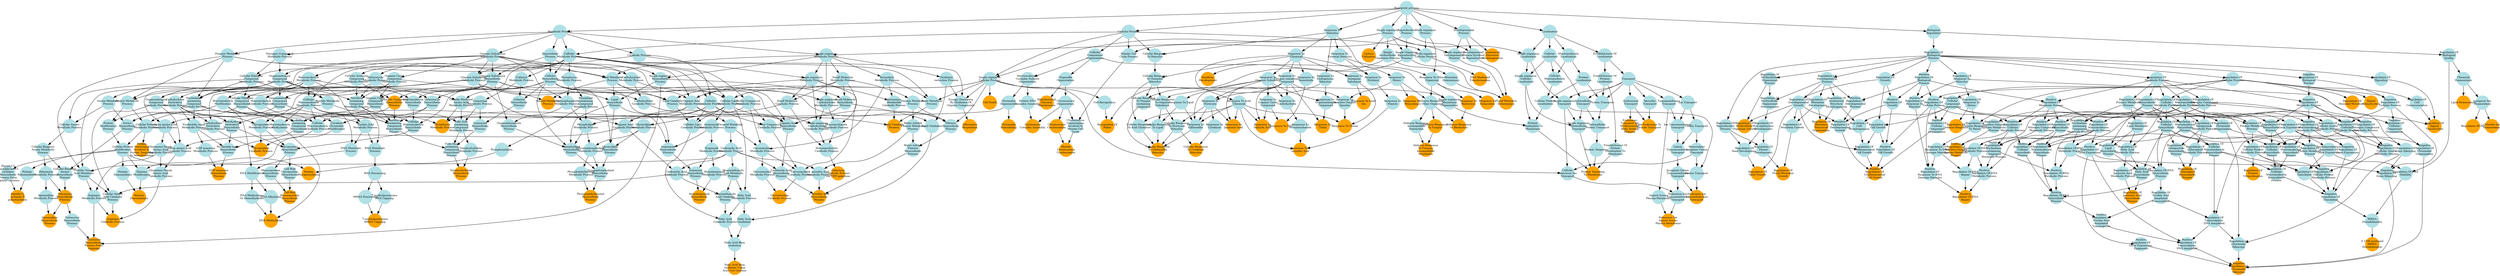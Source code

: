 digraph {
1 [style="filled", fixedsize="true", fontsize="10", shape="circle", width="0.75", fillcolor="powderblue", label="Biological_process", color="transparent"];
2 [style="filled", fixedsize="true", fontsize="10", shape="circle", width="0.75", fillcolor="powderblue", label="Metabolic Process", color="transparent"];
3 [style="filled", fixedsize="true", fontsize="10", shape="circle", width="0.75", fillcolor="powderblue", label="Primary Metabolic
Process", color="transparent"];
4 [style="filled", fixedsize="true", fontsize="10", shape="circle", width="0.75", fillcolor="powderblue", label="Single organism
Process", color="transparent"];
5 [style="filled", fixedsize="true", fontsize="10", shape="circle", width="0.75", fillcolor="powderblue", label="Single organism
Metabolic Process", color="transparent"];
6 [style="filled", fixedsize="true", fontsize="10", shape="circle", width="0.75", fillcolor="powderblue", label="Organic Substance
Metabolic Process", color="transparent"];
7 [style="filled", fixedsize="true", fontsize="10", shape="circle", width="0.75", fillcolor="powderblue", label="Lipid Metabolic
Process", color="transparent"];
8 [style="filled", fixedsize="true", fontsize="10", shape="circle", width="0.75", fillcolor="powderblue", label="Cellular Process", color="transparent"];
9 [style="filled", fixedsize="true", fontsize="10", shape="circle", width="0.75", fillcolor="powderblue", label="Cellular
Metabolic Process", color="transparent"];
10 [style="filled", fixedsize="true", fontsize="10", shape="circle", width="0.75", fillcolor="powderblue", label="Single organism
Cellular Process", color="transparent"];
11 [style="filled", fixedsize="true", fontsize="10", shape="circle", width="0.75", fillcolor="powderblue", label="Cellular Lipid
Metabolic Process", color="transparent"];
12 [style="filled", fixedsize="true", fontsize="10", shape="circle", width="0.75", fillcolor="powderblue", label="Isoprenoid
Metabolic Process", color="transparent"];
13 [style="filled", fixedsize="true", fontsize="10", shape="circle", width="0.75", fillcolor="powderblue", label="Terpenoid
Metabolic Process", color="transparent"];
14 [style="filled", fixedsize="true", fontsize="10", shape="circle", width="0.75", fillcolor="powderblue", label="Monoterpenoid
Metabolic Process", color="transparent"];
15 [style="filled", fixedsize="true", fontsize="10", shape="circle", width="0.75", fillcolor="powderblue", label="Biosynthetic
Process", color="transparent"];
16 [style="filled", fixedsize="true", fontsize="10", shape="circle", width="0.75", fillcolor="powderblue", label="Single organism
Biosynthetic
Process", color="transparent"];
17 [style="filled", fixedsize="true", fontsize="10", shape="circle", width="0.75", fillcolor="powderblue", label="Organic Substance
Biosynthetic
Process", color="transparent"];
18 [style="filled", fixedsize="true", fontsize="10", shape="circle", width="0.75", fillcolor="powderblue", label="Lipid
Biosynthetic
Process", color="transparent"];
19 [style="filled", fixedsize="true", fontsize="10", shape="circle", width="0.75", fillcolor="powderblue", label="Cellular
Biosynthetic
Process", color="transparent"];
20 [style="filled", fixedsize="true", fontsize="10", shape="circle", width="0.75", fillcolor="powderblue", label="Isoprenoid
Biosynthetic
Process", color="transparent"];
21 [style="filled", fixedsize="true", fontsize="10", shape="circle", width="0.75", fillcolor="powderblue", label="Terpenoid
Biosynthetic
Process", color="transparent"];
22 [style="filled", fixedsize="true", fontsize="10", shape="circle", width="0.75", fillcolor="orange", label="Monoterpenoid
Biosynthetic
Process", color="transparent"];
23 [style="filled", fixedsize="true", fontsize="10", shape="circle", width="0.75", fillcolor="powderblue", label="Cellular Aromatic
Compound
Metabolic Process", color="transparent"];
24 [style="filled", fixedsize="true", fontsize="10", shape="circle", width="0.75", fillcolor="orange", label="Aromatic Compound
Biosynthetic
Process", color="transparent"];
25 [style="filled", fixedsize="true", fontsize="10", shape="circle", width="0.75", fillcolor="powderblue", label="Response To
Stimulus", color="transparent"];
26 [style="filled", fixedsize="true", fontsize="10", shape="circle", width="0.75", fillcolor="powderblue", label="Response To
Endogenous
Stimulus", color="transparent"];
27 [style="filled", fixedsize="true", fontsize="10", shape="circle", width="0.75", fillcolor="powderblue", label="Response To
Chemical", color="transparent"];
28 [style="filled", fixedsize="true", fontsize="10", shape="circle", width="0.75", fillcolor="powderblue", label="Response To
Organic Substance", color="transparent"];
29 [style="filled", fixedsize="true", fontsize="10", shape="circle", width="0.75", fillcolor="powderblue", label="Response To
Organonitrogen
Compound", color="transparent"];
30 [style="filled", fixedsize="true", fontsize="10", shape="circle", width="0.75", fillcolor="powderblue", label="Response To
Oxygen containing
Compound", color="transparent"];
31 [style="filled", fixedsize="true", fontsize="10", shape="circle", width="0.75", fillcolor="orange", label="Response To
Chitin", color="transparent"];
32 [style="filled", fixedsize="true", fontsize="10", shape="circle", width="0.75", fillcolor="powderblue", label="Response To
Stress", color="transparent"];
33 [style="filled", fixedsize="true", fontsize="10", shape="circle", width="0.75", fillcolor="powderblue", label="Response To
Organic Cyclic
Compound", color="transparent"];
34 [style="filled", fixedsize="true", fontsize="10", shape="circle", width="0.75", fillcolor="powderblue", label="Response To
Insecticide", color="transparent"];
35 [style="filled", fixedsize="true", fontsize="10", shape="circle", width="0.75", fillcolor="orange", label="Response To DDT", color="transparent"];
36 [style="filled", fixedsize="true", fontsize="10", shape="circle", width="0.75", fillcolor="powderblue", label="Response To Acid
Chemical", color="transparent"];
37 [style="filled", fixedsize="true", fontsize="10", shape="circle", width="0.75", fillcolor="powderblue", label="Response To
External Stimulus", color="transparent"];
38 [style="filled", fixedsize="true", fontsize="10", shape="circle", width="0.75", fillcolor="powderblue", label="Response To
Nutrient", color="transparent"];
39 [style="filled", fixedsize="true", fontsize="10", shape="circle", width="0.75", fillcolor="powderblue", label="Response To
Vitamin", color="transparent"];
40 [style="filled", fixedsize="true", fontsize="10", shape="circle", width="0.75", fillcolor="powderblue", label="Response To
Carbohydrate", color="transparent"];
41 [style="filled", fixedsize="true", fontsize="10", shape="circle", width="0.75", fillcolor="powderblue", label="Response To
Monosaccharide", color="transparent"];
42 [style="filled", fixedsize="true", fontsize="10", shape="circle", width="0.75", fillcolor="orange", label="Response To L
ascorbic Acid", color="transparent"];
43 [style="filled", fixedsize="true", fontsize="10", shape="circle", width="0.75", fillcolor="powderblue", label="Multi organism
Process", color="transparent"];
44 [style="filled", fixedsize="true", fontsize="10", shape="circle", width="0.75", fillcolor="powderblue", label="Response To Other
Organism", color="transparent"];
45 [style="filled", fixedsize="true", fontsize="10", shape="circle", width="0.75", fillcolor="powderblue", label="Defense Response
To Other Organism", color="transparent"];
46 [style="filled", fixedsize="true", fontsize="10", shape="circle", width="0.75", fillcolor="powderblue", label="Defense Response,
Incompatible
Interaction", color="transparent"];
47 [style="filled", fixedsize="true", fontsize="10", shape="circle", width="0.75", fillcolor="orange", label="Defense Response
To Fungus", color="transparent"];
48 [style="filled", fixedsize="true", fontsize="10", shape="circle", width="0.75", fillcolor="orange", label="Defense Response
To Fungus,
Incompatible
Interaction", color="transparent"];
49 [style="filled", fixedsize="true", fontsize="10", shape="circle", width="0.75", fillcolor="orange", label="Response To
Bacterium", color="transparent"];
50 [style="filled", fixedsize="true", fontsize="10", shape="circle", width="0.75", fillcolor="orange", label="Defense Response
To Bacterium", color="transparent"];
51 [style="filled", fixedsize="true", fontsize="10", shape="circle", width="0.75", fillcolor="powderblue", label="Secondary
Metabolic Process", color="transparent"];
52 [style="filled", fixedsize="true", fontsize="10", shape="circle", width="0.75", fillcolor="powderblue", label="Toxin Metabolic
Process", color="transparent"];
53 [style="filled", fixedsize="true", fontsize="10", shape="circle", width="0.75", fillcolor="powderblue", label="Catabolic Process", color="transparent"];
54 [style="filled", fixedsize="true", fontsize="10", shape="circle", width="0.75", fillcolor="powderblue", label="Cellular
Catabolic Process", color="transparent"];
55 [style="filled", fixedsize="true", fontsize="10", shape="circle", width="0.75", fillcolor="powderblue", label="Single organism
Catabolic Process", color="transparent"];
56 [style="filled", fixedsize="true", fontsize="10", shape="circle", width="0.75", fillcolor="powderblue", label="Secondary
Metabolite
Catabolic Process", color="transparent"];
57 [style="filled", fixedsize="true", fontsize="10", shape="circle", width="0.75", fillcolor="orange", label="Toxin Catabolic
Process", color="transparent"];
58 [style="filled", fixedsize="true", fontsize="10", shape="circle", width="0.75", fillcolor="powderblue", label="Macromolecule
Metabolic Process", color="transparent"];
59 [style="filled", fixedsize="true", fontsize="10", shape="circle", width="0.75", fillcolor="powderblue", label="Cellular
Macromolecule
Metabolic Process", color="transparent"];
60 [style="filled", fixedsize="true", fontsize="10", shape="circle", width="0.75", fillcolor="powderblue", label="Nitrogen Compound
Metabolic Process", color="transparent"];
61 [style="filled", fixedsize="true", fontsize="10", shape="circle", width="0.75", fillcolor="powderblue", label="Cellular Nitrogen
Compound
Metabolic Process", color="transparent"];
62 [style="filled", fixedsize="true", fontsize="10", shape="circle", width="0.75", fillcolor="powderblue", label="Heterocycle
Metabolic Process", color="transparent"];
63 [style="filled", fixedsize="true", fontsize="10", shape="circle", width="0.75", fillcolor="powderblue", label="Organic Cyclic
Compound
Metabolic Process", color="transparent"];
64 [style="filled", fixedsize="true", fontsize="10", shape="circle", width="0.75", fillcolor="powderblue", label="Nucleobase
containing
Compound
Metabolic Process", color="transparent"];
65 [style="filled", fixedsize="true", fontsize="10", shape="circle", width="0.75", fillcolor="powderblue", label="Nucleic Acid
Metabolic Process", color="transparent"];
66 [style="filled", fixedsize="true", fontsize="10", shape="circle", width="0.75", fillcolor="powderblue", label="DNA Metabolic
Process", color="transparent"];
67 [style="filled", fixedsize="true", fontsize="10", shape="circle", width="0.75", fillcolor="powderblue", label="Macromolecule
Modification", color="transparent"];
68 [style="filled", fixedsize="true", fontsize="10", shape="circle", width="0.75", fillcolor="powderblue", label="DNA Modification", color="transparent"];
69 [style="filled", fixedsize="true", fontsize="10", shape="circle", width="0.75", fillcolor="powderblue", label="DNA Alkylation", color="transparent"];
70 [style="filled", fixedsize="true", fontsize="10", shape="circle", width="0.75", fillcolor="powderblue", label="Macromolecule
Methylation", color="transparent"];
71 [style="filled", fixedsize="true", fontsize="10", shape="circle", width="0.75", fillcolor="powderblue", label="DNA Methylation
Or Demethylation", color="transparent"];
72 [style="filled", fixedsize="true", fontsize="10", shape="circle", width="0.75", fillcolor="orange", label="DNA Methylation", color="transparent"];
73 [style="filled", fixedsize="true", fontsize="10", shape="circle", width="0.75", fillcolor="powderblue", label="Carbohydrate
Derivative
Metabolic Process", color="transparent"];
74 [style="filled", fixedsize="true", fontsize="10", shape="circle", width="0.75", fillcolor="powderblue", label="Nucleotide sugar
Metabolic Process", color="transparent"];
75 [style="filled", fixedsize="true", fontsize="10", shape="circle", width="0.75", fillcolor="powderblue", label="Heterocycle
Biosynthetic
Process", color="transparent"];
76 [style="filled", fixedsize="true", fontsize="10", shape="circle", width="0.75", fillcolor="powderblue", label="Cellular Nitrogen
Compound
Biosynthetic
Process", color="transparent"];
77 [style="filled", fixedsize="true", fontsize="10", shape="circle", width="0.75", fillcolor="powderblue", label="Organic Cyclic
Compound
Biosynthetic
Process", color="transparent"];
78 [style="filled", fixedsize="true", fontsize="10", shape="circle", width="0.75", fillcolor="powderblue", label="Nucleobase
containing
Compound
Biosynthetic
Process", color="transparent"];
79 [style="filled", fixedsize="true", fontsize="10", shape="circle", width="0.75", fillcolor="powderblue", label="Carbohydrate
Derivative
Biosynthetic
Process", color="transparent"];
80 [style="filled", fixedsize="true", fontsize="10", shape="circle", width="0.75", fillcolor="powderblue", label="Nucleotide sugar
Biosynthetic
Process", color="transparent"];
81 [style="filled", fixedsize="true", fontsize="10", shape="circle", width="0.75", fillcolor="powderblue", label="GDP mannose
Metabolic Process", color="transparent"];
82 [style="filled", fixedsize="true", fontsize="10", shape="circle", width="0.75", fillcolor="orange", label="GDP mannose
Biosynthetic
Process", color="transparent"];
83 [style="filled", fixedsize="true", fontsize="10", shape="circle", width="0.75", fillcolor="powderblue", label="Cellular
Component
Organization", color="transparent"];
84 [style="filled", fixedsize="true", fontsize="10", shape="circle", width="0.75", fillcolor="powderblue", label="Macromolecular
Complex Subunit
Organization", color="transparent"];
85 [style="filled", fixedsize="true", fontsize="10", shape="circle", width="0.75", fillcolor="powderblue", label="Chromatin
Organization", color="transparent"];
86 [style="filled", fixedsize="true", fontsize="10", shape="circle", width="0.75", fillcolor="orange", label="Chromatin
Remodeling", color="transparent"];
87 [style="filled", fixedsize="true", fontsize="10", shape="circle", width="0.75", fillcolor="powderblue", label="Small Molecule
Metabolic Process", color="transparent"];
88 [style="filled", fixedsize="true", fontsize="10", shape="circle", width="0.75", fillcolor="powderblue", label="Vitamin Metabolic
Process", color="transparent"];
89 [style="filled", fixedsize="true", fontsize="10", shape="circle", width="0.75", fillcolor="powderblue", label="Water soluble
Vitamin Metabolic
Process", color="transparent"];
90 [style="filled", fixedsize="true", fontsize="10", shape="circle", width="0.75", fillcolor="powderblue", label="Organic Acid
Metabolic Process", color="transparent"];
91 [style="filled", fixedsize="true", fontsize="10", shape="circle", width="0.75", fillcolor="powderblue", label="Oxoacid Metabolic
Process", color="transparent"];
92 [style="filled", fixedsize="true", fontsize="10", shape="circle", width="0.75", fillcolor="powderblue", label="Carboxylic Acid
Metabolic Process", color="transparent"];
93 [style="filled", fixedsize="true", fontsize="10", shape="circle", width="0.75", fillcolor="powderblue", label="L ascorbic Acid
Metabolic Process", color="transparent"];
94 [style="filled", fixedsize="true", fontsize="10", shape="circle", width="0.75", fillcolor="powderblue", label="Small Molecule
Biosynthetic
Process", color="transparent"];
95 [style="filled", fixedsize="true", fontsize="10", shape="circle", width="0.75", fillcolor="powderblue", label="Vitamin
Biosynthetic
Process", color="transparent"];
96 [style="filled", fixedsize="true", fontsize="10", shape="circle", width="0.75", fillcolor="powderblue", label="Water soluble
Vitamin
Biosynthetic
Process", color="transparent"];
97 [style="filled", fixedsize="true", fontsize="10", shape="circle", width="0.75", fillcolor="powderblue", label="Organic Acid
Biosynthetic
Process", color="transparent"];
98 [style="filled", fixedsize="true", fontsize="10", shape="circle", width="0.75", fillcolor="powderblue", label="Carboxylic Acid
Biosynthetic
Process", color="transparent"];
99 [style="filled", fixedsize="true", fontsize="10", shape="circle", width="0.75", fillcolor="orange", label="L ascorbic Acid
Biosynthetic
Process", color="transparent"];
100 [style="filled", fixedsize="true", fontsize="10", shape="circle", width="0.75", fillcolor="powderblue", label="Cell Recognition", color="transparent"];
101 [style="filled", fixedsize="true", fontsize="10", shape="circle", width="0.75", fillcolor="powderblue", label="Reproductive
Process", color="transparent"];
102 [style="filled", fixedsize="true", fontsize="10", shape="circle", width="0.75", fillcolor="powderblue", label="Single Organism
Reproductive
Process", color="transparent"];
103 [style="filled", fixedsize="true", fontsize="10", shape="circle", width="0.75", fillcolor="orange", label="Recognition Of
Pollen", color="transparent"];
104 [style="filled", fixedsize="true", fontsize="10", shape="circle", width="0.75", fillcolor="powderblue", label="Localization", color="transparent"];
105 [style="filled", fixedsize="true", fontsize="10", shape="circle", width="0.75", fillcolor="powderblue", label="Establishment Of
Localization", color="transparent"];
106 [style="filled", fixedsize="true", fontsize="10", shape="circle", width="0.75", fillcolor="powderblue", label="Transport", color="transparent"];
107 [style="filled", fixedsize="true", fontsize="10", shape="circle", width="0.75", fillcolor="powderblue", label="Vacuolar
Transport", color="transparent"];
108 [style="filled", fixedsize="true", fontsize="10", shape="circle", width="0.75", fillcolor="powderblue", label="Endosomal
Transport", color="transparent"];
109 [style="filled", fixedsize="true", fontsize="10", shape="circle", width="0.75", fillcolor="orange", label="Late Endosome To
Vacuole Transport", color="transparent"];
110 [style="filled", fixedsize="true", fontsize="10", shape="circle", width="0.75", fillcolor="powderblue", label="Glycoprotein
Metabolic Process", color="transparent"];
111 [style="filled", fixedsize="true", fontsize="10", shape="circle", width="0.75", fillcolor="powderblue", label="Macromolecule
Biosynthetic
Process", color="transparent"];
112 [style="filled", fixedsize="true", fontsize="10", shape="circle", width="0.75", fillcolor="powderblue", label="Cellular
Macromolecule
Biosynthetic
Process", color="transparent"];
113 [style="filled", fixedsize="true", fontsize="10", shape="circle", width="0.75", fillcolor="powderblue", label="Glycoprotein
Biosynthetic
Process", color="transparent"];
114 [style="filled", fixedsize="true", fontsize="10", shape="circle", width="0.75", fillcolor="powderblue", label="Mannoprotein
Biosynthetic
Process", color="transparent"];
115 [style="filled", fixedsize="true", fontsize="10", shape="circle", width="0.75", fillcolor="powderblue", label="Cell Wall
Glycoprotein
Biosynthetic
Process", color="transparent"];
116 [style="filled", fixedsize="true", fontsize="10", shape="circle", width="0.75", fillcolor="orange", label="Cell Wall
Mannoprotein
Biosynthetic
Process", color="transparent"];
117 [style="filled", fixedsize="true", fontsize="10", shape="circle", width="0.75", fillcolor="orange", label="Steroid Metabolic
Process", color="transparent"];
118 [style="filled", fixedsize="true", fontsize="10", shape="circle", width="0.75", fillcolor="powderblue", label="Organonitrogen
Compound
Metabolic Process", color="transparent"];
119 [style="filled", fixedsize="true", fontsize="10", shape="circle", width="0.75", fillcolor="powderblue", label="Amine Metabolic
Process", color="transparent"];
120 [style="filled", fixedsize="true", fontsize="10", shape="circle", width="0.75", fillcolor="powderblue", label="Cellular Amine
Metabolic Process", color="transparent"];
121 [style="filled", fixedsize="true", fontsize="10", shape="circle", width="0.75", fillcolor="powderblue", label="Cellular Biogenic
Amine Metabolic
Process", color="transparent"];
122 [style="filled", fixedsize="true", fontsize="10", shape="circle", width="0.75", fillcolor="powderblue", label="Polyamine
Metabolic Process", color="transparent"];
123 [style="filled", fixedsize="true", fontsize="10", shape="circle", width="0.75", fillcolor="powderblue", label="Organonitrogen
Compound
Biosynthetic
Process", color="transparent"];
124 [style="filled", fixedsize="true", fontsize="10", shape="circle", width="0.75", fillcolor="powderblue", label="Amine
Biosynthetic
Process", color="transparent"];
125 [style="filled", fixedsize="true", fontsize="10", shape="circle", width="0.75", fillcolor="powderblue", label="Cellular Biogenic
Amine
Biosynthetic
Process", color="transparent"];
126 [style="filled", fixedsize="true", fontsize="10", shape="circle", width="0.75", fillcolor="orange", label="Polyamine
Biosynthetic
Process", color="transparent"];
127 [style="filled", fixedsize="true", fontsize="10", shape="circle", width="0.75", fillcolor="powderblue", label="Spermidine
Metabolic Process", color="transparent"];
128 [style="filled", fixedsize="true", fontsize="10", shape="circle", width="0.75", fillcolor="orange", label="Spermidine
Biosynthetic
Process", color="transparent"];
129 [style="filled", fixedsize="true", fontsize="10", shape="circle", width="0.75", fillcolor="orange", label="Response To
Wounding", color="transparent"];
130 [style="filled", fixedsize="true", fontsize="10", shape="circle", width="0.75", fillcolor="powderblue", label="Monocarboxylic
Acid Metabolic
Process", color="transparent"];
131 [style="filled", fixedsize="true", fontsize="10", shape="circle", width="0.75", fillcolor="powderblue", label="Fatty Acid
Metabolic Process", color="transparent"];
132 [style="filled", fixedsize="true", fontsize="10", shape="circle", width="0.75", fillcolor="powderblue", label="Organic Substance
Catabolic Process", color="transparent"];
133 [style="filled", fixedsize="true", fontsize="10", shape="circle", width="0.75", fillcolor="powderblue", label="Lipid Catabolic
Process", color="transparent"];
134 [style="filled", fixedsize="true", fontsize="10", shape="circle", width="0.75", fillcolor="powderblue", label="Cellular Lipid
Catabolic Process", color="transparent"];
135 [style="filled", fixedsize="true", fontsize="10", shape="circle", width="0.75", fillcolor="powderblue", label="Small Molecule
Catabolic Process", color="transparent"];
136 [style="filled", fixedsize="true", fontsize="10", shape="circle", width="0.75", fillcolor="powderblue", label="Organic Acid
Catabolic Process", color="transparent"];
137 [style="filled", fixedsize="true", fontsize="10", shape="circle", width="0.75", fillcolor="powderblue", label="Carboxylic Acid
Catabolic Process", color="transparent"];
138 [style="filled", fixedsize="true", fontsize="10", shape="circle", width="0.75", fillcolor="powderblue", label="Monocarboxylic
Acid Catabolic
Process", color="transparent"];
139 [style="filled", fixedsize="true", fontsize="10", shape="circle", width="0.75", fillcolor="powderblue", label="Fatty Acid
Catabolic Process", color="transparent"];
140 [style="filled", fixedsize="true", fontsize="10", shape="circle", width="0.75", fillcolor="powderblue", label="Oxidation
reduction Process", color="transparent"];
141 [style="filled", fixedsize="true", fontsize="10", shape="circle", width="0.75", fillcolor="powderblue", label="Lipid Oxidation", color="transparent"];
142 [style="filled", fixedsize="true", fontsize="10", shape="circle", width="0.75", fillcolor="powderblue", label="Fatty Acid
Oxidation", color="transparent"];
143 [style="filled", fixedsize="true", fontsize="10", shape="circle", width="0.75", fillcolor="powderblue", label="Fatty Acid Beta
oxidation", color="transparent"];
144 [style="filled", fixedsize="true", fontsize="10", shape="circle", width="0.75", fillcolor="orange", label="Fatty Acid Beta
oxidation Using
Acyl CoA Oxidase", color="transparent"];
145 [style="filled", fixedsize="true", fontsize="10", shape="circle", width="0.75", fillcolor="powderblue", label="Cellular Amino
Acid Metabolic
Process", color="transparent"];
146 [style="filled", fixedsize="true", fontsize="10", shape="circle", width="0.75", fillcolor="powderblue", label="Alpha amino Acid
Metabolic Process", color="transparent"];
147 [style="filled", fixedsize="true", fontsize="10", shape="circle", width="0.75", fillcolor="powderblue", label="Glutamine Family
Amino Acid
Metabolic Process", color="transparent"];
148 [style="filled", fixedsize="true", fontsize="10", shape="circle", width="0.75", fillcolor="powderblue", label="Arginine
Metabolic Process", color="transparent"];
149 [style="filled", fixedsize="true", fontsize="10", shape="circle", width="0.75", fillcolor="powderblue", label="Organonitrogen
Compound
Catabolic Process", color="transparent"];
150 [style="filled", fixedsize="true", fontsize="10", shape="circle", width="0.75", fillcolor="powderblue", label="Cellular Amino
Acid Catabolic
Process", color="transparent"];
151 [style="filled", fixedsize="true", fontsize="10", shape="circle", width="0.75", fillcolor="powderblue", label="Alpha amino Acid
Catabolic Process", color="transparent"];
152 [style="filled", fixedsize="true", fontsize="10", shape="circle", width="0.75", fillcolor="powderblue", label="Glutamine Family
Amino Acid
Catabolic Process", color="transparent"];
153 [style="filled", fixedsize="true", fontsize="10", shape="circle", width="0.75", fillcolor="orange", label="Arginine
Catabolic Process", color="transparent"];
154 [style="filled", fixedsize="true", fontsize="10", shape="circle", width="0.75", fillcolor="orange", label="Carbon
Utilization", color="transparent"];
155 [style="filled", fixedsize="true", fontsize="10", shape="circle", width="0.75", fillcolor="powderblue", label="Protein Metabolic
Process", color="transparent"];
156 [style="filled", fixedsize="true", fontsize="10", shape="circle", width="0.75", fillcolor="powderblue", label="Protein
Modification
Process", color="transparent"];
157 [style="filled", fixedsize="true", fontsize="10", shape="circle", width="0.75", fillcolor="powderblue", label="Cellular Protein
Metabolic Process", color="transparent"];
158 [style="filled", fixedsize="true", fontsize="10", shape="circle", width="0.75", fillcolor="powderblue", label="Cellular Protein
Modification
Process", color="transparent"];
159 [style="filled", fixedsize="true", fontsize="10", shape="circle", width="0.75", fillcolor="powderblue", label="Phosphorus
Metabolic Process", color="transparent"];
160 [style="filled", fixedsize="true", fontsize="10", shape="circle", width="0.75", fillcolor="powderblue", label="Phosphate
containing
Compound
Metabolic Process", color="transparent"];
161 [style="filled", fixedsize="true", fontsize="10", shape="circle", width="0.75", fillcolor="powderblue", label="Phosphorylation", color="transparent"];
162 [style="filled", fixedsize="true", fontsize="10", shape="circle", width="0.75", fillcolor="orange", label="Protein
Phosphorylation", color="transparent"];
163 [style="filled", fixedsize="true", fontsize="10", shape="circle", width="0.75", fillcolor="powderblue", label="Biological
Regulation", color="transparent"];
164 [style="filled", fixedsize="true", fontsize="10", shape="circle", width="0.75", fillcolor="powderblue", label="Regulation Of
Biological
Process", color="transparent"];
165 [style="filled", fixedsize="true", fontsize="10", shape="circle", width="0.75", fillcolor="powderblue", label="Regulation Of
Response To
Stimulus", color="transparent"];
166 [style="filled", fixedsize="true", fontsize="10", shape="circle", width="0.75", fillcolor="powderblue", label="Regulation Of
Response To
Stress", color="transparent"];
167 [style="filled", fixedsize="true", fontsize="10", shape="circle", width="0.75", fillcolor="orange", label="Regulation Of
Defense Response", color="transparent"];
168 [style="filled", fixedsize="true", fontsize="10", shape="circle", width="0.75", fillcolor="powderblue", label="Response To
Hormone", color="transparent"];
169 [style="filled", fixedsize="true", fontsize="10", shape="circle", width="0.75", fillcolor="orange", label="Response To
Jasmonic Acid", color="transparent"];
170 [style="filled", fixedsize="true", fontsize="10", shape="circle", width="0.75", fillcolor="powderblue", label="Response To Lipid", color="transparent"];
171 [style="filled", fixedsize="true", fontsize="10", shape="circle", width="0.75", fillcolor="powderblue", label="Response To
Gibberellin", color="transparent"];
172 [style="filled", fixedsize="true", fontsize="10", shape="circle", width="0.75", fillcolor="powderblue", label="Cellular Response
To Stimulus", color="transparent"];
173 [style="filled", fixedsize="true", fontsize="10", shape="circle", width="0.75", fillcolor="powderblue", label="Cellular Response
To Chemical
Stimulus", color="transparent"];
174 [style="filled", fixedsize="true", fontsize="10", shape="circle", width="0.75", fillcolor="powderblue", label="Cellular Response
To Organic
Substance", color="transparent"];
175 [style="filled", fixedsize="true", fontsize="10", shape="circle", width="0.75", fillcolor="powderblue", label="Cellular Response
To Hormone
Stimulus", color="transparent"];
176 [style="filled", fixedsize="true", fontsize="10", shape="circle", width="0.75", fillcolor="powderblue", label="Cellular Response
To Acid Chemical", color="transparent"];
177 [style="filled", fixedsize="true", fontsize="10", shape="circle", width="0.75", fillcolor="powderblue", label="Cellular Response
To Lipid", color="transparent"];
178 [style="filled", fixedsize="true", fontsize="10", shape="circle", width="0.75", fillcolor="powderblue", label="Cellular Response
To Oxygen
containing
Compound", color="transparent"];
179 [style="filled", fixedsize="true", fontsize="10", shape="circle", width="0.75", fillcolor="orange", label="Cellular Response
To Gibberellin
Stimulus", color="transparent"];
180 [style="filled", fixedsize="true", fontsize="10", shape="circle", width="0.75", fillcolor="powderblue", label="Peptidyl S
diacylglycerol L
cysteine
Biosynthetic
Process From
Peptidyl cysteine", color="transparent"];
181 [style="filled", fixedsize="true", fontsize="10", shape="circle", width="0.75", fillcolor="powderblue", label="Protein
Palmitoylation", color="transparent"];
182 [style="filled", fixedsize="true", fontsize="10", shape="circle", width="0.75", fillcolor="orange", label="Peptidyl L
cysteine S
palmitoylation", color="transparent"];
183 [style="filled", fixedsize="true", fontsize="10", shape="circle", width="0.75", fillcolor="powderblue", label="Peptide Metabolic
Process", color="transparent"];
184 [style="filled", fixedsize="true", fontsize="10", shape="circle", width="0.75", fillcolor="powderblue", label="Cellular Modified
Amino Acid
Metabolic Process", color="transparent"];
185 [style="filled", fixedsize="true", fontsize="10", shape="circle", width="0.75", fillcolor="powderblue", label="Sulfur Compound
Metabolic Process", color="transparent"];
186 [style="filled", fixedsize="true", fontsize="10", shape="circle", width="0.75", fillcolor="orange", label="Glutathione
Metabolic Process", color="transparent"];
187 [style="filled", fixedsize="true", fontsize="10", shape="circle", width="0.75", fillcolor="powderblue", label="Putrescine
Biosynthetic
Process", color="transparent"];
188 [style="filled", fixedsize="true", fontsize="10", shape="circle", width="0.75", fillcolor="orange", label="Putrescine
Biosynthetic
Process From
Arginine", color="transparent"];
189 [style="filled", fixedsize="true", fontsize="10", shape="circle", width="0.75", fillcolor="powderblue", label="Regulation Of
Growth", color="transparent"];
190 [style="filled", fixedsize="true", fontsize="10", shape="circle", width="0.75", fillcolor="powderblue", label="Regulation Of
Developmental
Process", color="transparent"];
191 [style="filled", fixedsize="true", fontsize="10", shape="circle", width="0.75", fillcolor="powderblue", label="Regulation Of
Developmental
Growth", color="transparent"];
192 [style="filled", fixedsize="true", fontsize="10", shape="circle", width="0.75", fillcolor="powderblue", label="Regulation Of
Multicellular
Organismal
Process", color="transparent"];
193 [style="filled", fixedsize="true", fontsize="10", shape="circle", width="0.75", fillcolor="orange", label="Regulation Of
Multicellular
Organism Growth", color="transparent"];
194 [style="filled", fixedsize="true", fontsize="10", shape="circle", width="0.75", fillcolor="powderblue", label="Macromolecule
Catabolic Process", color="transparent"];
195 [style="filled", fixedsize="true", fontsize="10", shape="circle", width="0.75", fillcolor="powderblue", label="Cellular
Macromolecule
Catabolic Process", color="transparent"];
196 [style="filled", fixedsize="true", fontsize="10", shape="circle", width="0.75", fillcolor="powderblue", label="Carbohydrate
Derivative
Catabolic Process", color="transparent"];
197 [style="filled", fixedsize="true", fontsize="10", shape="circle", width="0.75", fillcolor="orange", label="Glycoprotein
Catabolic Process", color="transparent"];
198 [style="filled", fixedsize="true", fontsize="10", shape="circle", width="0.75", fillcolor="orange", label="Endosome
Transport Via
Multivesicular
Body Sorting
Pathway", color="transparent"];
199 [style="filled", fixedsize="true", fontsize="10", shape="circle", width="0.75", fillcolor="powderblue", label="Energy Derivation
By Oxidation Of
Organic Compounds", color="transparent"];
200 [style="filled", fixedsize="true", fontsize="10", shape="circle", width="0.75", fillcolor="orange", label="Alternative
Respiration", color="transparent"];
201 [style="filled", fixedsize="true", fontsize="10", shape="circle", width="0.75", fillcolor="powderblue", label="Regulation Of
Metabolic Process", color="transparent"];
202 [style="filled", fixedsize="true", fontsize="10", shape="circle", width="0.75", fillcolor="powderblue", label="Regulation Of
Macromolecule
Metabolic Process", color="transparent"];
203 [style="filled", fixedsize="true", fontsize="10", shape="circle", width="0.75", fillcolor="powderblue", label="Regulation Of
Gene Expression", color="transparent"];
204 [style="filled", fixedsize="true", fontsize="10", shape="circle", width="0.75", fillcolor="powderblue", label="Regulation Of
Biosynthetic
Process", color="transparent"];
205 [style="filled", fixedsize="true", fontsize="10", shape="circle", width="0.75", fillcolor="powderblue", label="Regulation Of
Macromolecule
Biosynthetic
Process", color="transparent"];
206 [style="filled", fixedsize="true", fontsize="10", shape="circle", width="0.75", fillcolor="powderblue", label="Regulation Of
Cellular Process", color="transparent"];
207 [style="filled", fixedsize="true", fontsize="10", shape="circle", width="0.75", fillcolor="powderblue", label="Regulation Of
Cellular
Metabolic Process", color="transparent"];
208 [style="filled", fixedsize="true", fontsize="10", shape="circle", width="0.75", fillcolor="powderblue", label="Regulation Of
Cellular
Biosynthetic
Process", color="transparent"];
209 [style="filled", fixedsize="true", fontsize="10", shape="circle", width="0.75", fillcolor="powderblue", label="Regulation Of
Nitrogen Compound
Metabolic Process", color="transparent"];
210 [style="filled", fixedsize="true", fontsize="10", shape="circle", width="0.75", fillcolor="powderblue", label="Regulation Of
Primary Metabolic
Process", color="transparent"];
211 [style="filled", fixedsize="true", fontsize="10", shape="circle", width="0.75", fillcolor="powderblue", label="Regulation Of
Nucleobase
containing
Compound
Metabolic Process", color="transparent"];
212 [style="filled", fixedsize="true", fontsize="10", shape="circle", width="0.75", fillcolor="powderblue", label="Regulation Of RNA
Metabolic Process", color="transparent"];
213 [style="filled", fixedsize="true", fontsize="10", shape="circle", width="0.75", fillcolor="powderblue", label="Regulation Of RNA
Biosynthetic
Process", color="transparent"];
214 [style="filled", fixedsize="true", fontsize="10", shape="circle", width="0.75", fillcolor="powderblue", label="Regulation Of
Nucleic Acid
templated
Transcription", color="transparent"];
215 [style="filled", fixedsize="true", fontsize="10", shape="circle", width="0.75", fillcolor="powderblue", label="Regulation Of
Cellular
Macromolecule
Biosynthetic
Process", color="transparent"];
216 [style="filled", fixedsize="true", fontsize="10", shape="circle", width="0.75", fillcolor="powderblue", label="Regulation Of
Transcription,
DNA templated", color="transparent"];
217 [style="filled", fixedsize="true", fontsize="10", shape="circle", width="0.75", fillcolor="powderblue", label="Regulation Of
Gene Silencing", color="transparent"];
218 [style="filled", fixedsize="true", fontsize="10", shape="circle", width="0.75", fillcolor="powderblue", label="Regulation Of
Cellular
Component
Organization", color="transparent"];
219 [style="filled", fixedsize="true", fontsize="10", shape="circle", width="0.75", fillcolor="powderblue", label="Regulation Of
Chromatin
Organization", color="transparent"];
220 [style="filled", fixedsize="true", fontsize="10", shape="circle", width="0.75", fillcolor="powderblue", label="Regulation Of
Chromatin
Silencing", color="transparent"];
221 [style="filled", fixedsize="true", fontsize="10", shape="circle", width="0.75", fillcolor="powderblue", label="Positive
Regulation Of
Biological
Process", color="transparent"];
222 [style="filled", fixedsize="true", fontsize="10", shape="circle", width="0.75", fillcolor="powderblue", label="Positive
Regulation Of
Metabolic Process", color="transparent"];
223 [style="filled", fixedsize="true", fontsize="10", shape="circle", width="0.75", fillcolor="powderblue", label="Positive
Regulation Of
Macromolecule
Metabolic Process", color="transparent"];
224 [style="filled", fixedsize="true", fontsize="10", shape="circle", width="0.75", fillcolor="powderblue", label="Positive
Regulation Of
Gene Expression", color="transparent"];
225 [style="filled", fixedsize="true", fontsize="10", shape="circle", width="0.75", fillcolor="powderblue", label="Positive
Regulation Of
Gene Expression,
Epigenetic", color="transparent"];
226 [style="filled", fixedsize="true", fontsize="10", shape="circle", width="0.75", fillcolor="powderblue", label="Positive
Regulation Of
Biosynthetic
Process", color="transparent"];
227 [style="filled", fixedsize="true", fontsize="10", shape="circle", width="0.75", fillcolor="powderblue", label="Positive
Regulation Of
Macromolecule
Biosynthetic
Process", color="transparent"];
228 [style="filled", fixedsize="true", fontsize="10", shape="circle", width="0.75", fillcolor="powderblue", label="Positive
Regulation Of
Cellular Process", color="transparent"];
229 [style="filled", fixedsize="true", fontsize="10", shape="circle", width="0.75", fillcolor="powderblue", label="Positive
Regulation Of
Cellular
Metabolic Process", color="transparent"];
230 [style="filled", fixedsize="true", fontsize="10", shape="circle", width="0.75", fillcolor="powderblue", label="Positive
Regulation Of
Cellular
Biosynthetic
Process", color="transparent"];
231 [style="filled", fixedsize="true", fontsize="10", shape="circle", width="0.75", fillcolor="powderblue", label="Positive
Regulation Of
Nitrogen Compound
Metabolic Process", color="transparent"];
232 [style="filled", fixedsize="true", fontsize="10", shape="circle", width="0.75", fillcolor="powderblue", label="Positive
Regulation Of
Nucleobase
containing
Compound
Metabolic Process", color="transparent"];
233 [style="filled", fixedsize="true", fontsize="10", shape="circle", width="0.75", fillcolor="powderblue", label="Positive
Regulation Of RNA
Metabolic Process", color="transparent"];
234 [style="filled", fixedsize="true", fontsize="10", shape="circle", width="0.75", fillcolor="powderblue", label="Positive
Regulation Of RNA
Biosynthetic
Process", color="transparent"];
235 [style="filled", fixedsize="true", fontsize="10", shape="circle", width="0.75", fillcolor="powderblue", label="Positive
Regulation Of
Nucleic Acid
templated
Transcription", color="transparent"];
236 [style="filled", fixedsize="true", fontsize="10", shape="circle", width="0.75", fillcolor="powderblue", label="Positive
Regulation Of
Transcription,
DNA templated", color="transparent"];
237 [style="filled", fixedsize="true", fontsize="10", shape="circle", width="0.75", fillcolor="powderblue", label="Negative
Regulation Of
Biological
Process", color="transparent"];
238 [style="filled", fixedsize="true", fontsize="10", shape="circle", width="0.75", fillcolor="powderblue", label="Negative
Regulation Of
Cellular Process", color="transparent"];
239 [style="filled", fixedsize="true", fontsize="10", shape="circle", width="0.75", fillcolor="powderblue", label="Negative
Regulation Of
Gene Silencing", color="transparent"];
240 [style="filled", fixedsize="true", fontsize="10", shape="circle", width="0.75", fillcolor="powderblue", label="Negative
Regulation Of
Cellular
Component
Organization", color="transparent"];
241 [style="filled", fixedsize="true", fontsize="10", shape="circle", width="0.75", fillcolor="powderblue", label="Negative
Regulation Of
Chromatin
Organization", color="transparent"];
242 [style="filled", fixedsize="true", fontsize="10", shape="circle", width="0.75", fillcolor="orange", label="Negative
Regulation Of
Chromatin
Silencing", color="transparent"];
243 [style="filled", fixedsize="true", fontsize="10", shape="circle", width="0.75", fillcolor="powderblue", label="Regulation Of
Multicellular
Organismal
Development", color="transparent"];
244 [style="filled", fixedsize="true", fontsize="10", shape="circle", width="0.75", fillcolor="powderblue", label="Regulation Of
Post embryonic
Development", color="transparent"];
245 [style="filled", fixedsize="true", fontsize="10", shape="circle", width="0.75", fillcolor="powderblue", label="Regulation Of
Reproductive
Process", color="transparent"];
246 [style="filled", fixedsize="true", fontsize="10", shape="circle", width="0.75", fillcolor="powderblue", label="Regulation Of
Seed Development", color="transparent"];
247 [style="filled", fixedsize="true", fontsize="10", shape="circle", width="0.75", fillcolor="orange", label="Regulation Of
Seed Growth", color="transparent"];
248 [style="filled", fixedsize="true", fontsize="10", shape="circle", width="0.75", fillcolor="orange", label="Response To
Salicylic Acid", color="transparent"];
249 [style="filled", fixedsize="true", fontsize="10", shape="circle", width="0.75", fillcolor="powderblue", label="Regulation Of
Cell Growth", color="transparent"];
250 [style="filled", fixedsize="true", fontsize="10", shape="circle", width="0.75", fillcolor="powderblue", label="Positive
Regulation Of
Growth", color="transparent"];
251 [style="filled", fixedsize="true", fontsize="10", shape="circle", width="0.75", fillcolor="powderblue", label="Positive
Regulation Of
Cell Growth", color="transparent"];
252 [style="filled", fixedsize="true", fontsize="10", shape="circle", width="0.75", fillcolor="powderblue", label="Positive
Regulation Of
Developmental
Process", color="transparent"];
253 [style="filled", fixedsize="true", fontsize="10", shape="circle", width="0.75", fillcolor="powderblue", label="Positive
Regulation Of
Developmental
Growth", color="transparent"];
254 [style="filled", fixedsize="true", fontsize="10", shape="circle", width="0.75", fillcolor="powderblue", label="Positive
Regulation Of
Cellular
Component
Organization", color="transparent"];
255 [style="filled", fixedsize="true", fontsize="10", shape="circle", width="0.75", fillcolor="powderblue", label="Regulation Of
Anatomical
Structure
Morphogenesis", color="transparent"];
256 [style="filled", fixedsize="true", fontsize="10", shape="circle", width="0.75", fillcolor="powderblue", label="Regulation Of
Cell
Morphogenesis", color="transparent"];
257 [style="filled", fixedsize="true", fontsize="10", shape="circle", width="0.75", fillcolor="powderblue", label="Regulation Of
Unidimensional
Cell Growth", color="transparent"];
258 [style="filled", fixedsize="true", fontsize="10", shape="circle", width="0.75", fillcolor="orange", label="Positive
Regulation Of
Unidimensional
Cell Growth", color="transparent"];
259 [style="filled", fixedsize="true", fontsize="10", shape="circle", width="0.75", fillcolor="powderblue", label="Regulation Of
Tetrapyrrole
Metabolic Process", color="transparent"];
260 [style="filled", fixedsize="true", fontsize="10", shape="circle", width="0.75", fillcolor="powderblue", label="Regulation Of
Chlorophyll
Metabolic Process", color="transparent"];
261 [style="filled", fixedsize="true", fontsize="10", shape="circle", width="0.75", fillcolor="powderblue", label="Regulation Of
Tetrapyrrole
Biosynthetic
Process", color="transparent"];
262 [style="filled", fixedsize="true", fontsize="10", shape="circle", width="0.75", fillcolor="orange", label="Regulation Of
Chlorophyll
Biosynthetic
Process", color="transparent"];
263 [style="filled", fixedsize="true", fontsize="10", shape="circle", width="0.75", fillcolor="powderblue", label="Regulation Of
Protein Metabolic
Process", color="transparent"];
264 [style="filled", fixedsize="true", fontsize="10", shape="circle", width="0.75", fillcolor="powderblue", label="Regulation Of
Cellular Protein
Metabolic Process", color="transparent"];
265 [style="filled", fixedsize="true", fontsize="10", shape="circle", width="0.75", fillcolor="orange", label="Regulation Of
Protein
Ubiquitination", color="transparent"];
266 [style="filled", fixedsize="true", fontsize="10", shape="circle", width="0.75", fillcolor="powderblue", label="Posttranscriptional
Regulation Of
Gene Expression", color="transparent"];
267 [style="filled", fixedsize="true", fontsize="10", shape="circle", width="0.75", fillcolor="powderblue", label="Regulation Of
Cellular Amide
Metabolic Process", color="transparent"];
268 [style="filled", fixedsize="true", fontsize="10", shape="circle", width="0.75", fillcolor="powderblue", label="Regulation Of
Translation", color="transparent"];
269 [style="filled", fixedsize="true", fontsize="10", shape="circle", width="0.75", fillcolor="powderblue", label="Negative
Regulation Of
Metabolic Process", color="transparent"];
270 [style="filled", fixedsize="true", fontsize="10", shape="circle", width="0.75", fillcolor="powderblue", label="Negative
Regulation Of
Macromolecule
Metabolic Process", color="transparent"];
271 [style="filled", fixedsize="true", fontsize="10", shape="circle", width="0.75", fillcolor="powderblue", label="Negative
Regulation Of
Gene Expression", color="transparent"];
272 [style="filled", fixedsize="true", fontsize="10", shape="circle", width="0.75", fillcolor="powderblue", label="Negative
Regulation Of
Cellular
Metabolic Process", color="transparent"];
273 [style="filled", fixedsize="true", fontsize="10", shape="circle", width="0.75", fillcolor="powderblue", label="Negative
Regulation Of
Protein Metabolic
Process", color="transparent"];
274 [style="filled", fixedsize="true", fontsize="10", shape="circle", width="0.75", fillcolor="powderblue", label="Negative
Regulation Of
Cellular Protein
Metabolic Process", color="transparent"];
275 [style="filled", fixedsize="true", fontsize="10", shape="circle", width="0.75", fillcolor="powderblue", label="Negative
Regulation Of
Nitrogen Compound
Metabolic Process", color="transparent"];
276 [style="filled", fixedsize="true", fontsize="10", shape="circle", width="0.75", fillcolor="powderblue", label="Negative
Regulation Of
Cellular Amide
Metabolic Process", color="transparent"];
277 [style="filled", fixedsize="true", fontsize="10", shape="circle", width="0.75", fillcolor="powderblue", label="Negative
Regulation Of
Biosynthetic
Process", color="transparent"];
278 [style="filled", fixedsize="true", fontsize="10", shape="circle", width="0.75", fillcolor="powderblue", label="Negative
Regulation Of
Macromolecule
Biosynthetic
Process", color="transparent"];
279 [style="filled", fixedsize="true", fontsize="10", shape="circle", width="0.75", fillcolor="powderblue", label="Negative
Regulation Of
Cellular
Biosynthetic
Process", color="transparent"];
280 [style="filled", fixedsize="true", fontsize="10", shape="circle", width="0.75", fillcolor="powderblue", label="Negative
Regulation Of
Cellular
Macromolecule
Biosynthetic
Process", color="transparent"];
281 [style="filled", fixedsize="true", fontsize="10", shape="circle", width="0.75", fillcolor="powderblue", label="Negative
Regulation Of
Translation", color="transparent"];
282 [style="filled", fixedsize="true", fontsize="10", shape="circle", width="0.75", fillcolor="powderblue", label="Regulation Of
Biological
Quality", color="transparent"];
283 [style="filled", fixedsize="true", fontsize="10", shape="circle", width="0.75", fillcolor="powderblue", label="Regulation Of RNA
Stability", color="transparent"];
284 [style="filled", fixedsize="true", fontsize="10", shape="circle", width="0.75", fillcolor="powderblue", label="MRNA
Destabilization", color="transparent"];
285 [style="filled", fixedsize="true", fontsize="10", shape="circle", width="0.75", fillcolor="orange", label="3' UTR mediated
MRNA
Destabilization", color="transparent"];
286 [style="filled", fixedsize="true", fontsize="10", shape="circle", width="0.75", fillcolor="orange", label="Cell Death", color="transparent"];
287 [style="filled", fixedsize="true", fontsize="10", shape="circle", width="0.75", fillcolor="powderblue", label="Multi organism
Cellular Process", color="transparent"];
288 [style="filled", fixedsize="true", fontsize="10", shape="circle", width="0.75", fillcolor="orange", label="DNA Mediated
Transformation", color="transparent"];
289 [style="filled", fixedsize="true", fontsize="10", shape="circle", width="0.75", fillcolor="powderblue", label="Regulation Of
Cell
Communication", color="transparent"];
290 [style="filled", fixedsize="true", fontsize="10", shape="circle", width="0.75", fillcolor="powderblue", label="Regulation Of
Signaling", color="transparent"];
291 [style="filled", fixedsize="true", fontsize="10", shape="circle", width="0.75", fillcolor="orange", label="Regulation Of
Signal
Transduction", color="transparent"];
292 [style="filled", fixedsize="true", fontsize="10", shape="circle", width="0.75", fillcolor="powderblue", label="Developmental
Process", color="transparent"];
293 [style="filled", fixedsize="true", fontsize="10", shape="circle", width="0.75", fillcolor="powderblue", label="Developmental
Process Involved
In Reproduction", color="transparent"];
294 [style="filled", fixedsize="true", fontsize="10", shape="circle", width="0.75", fillcolor="powderblue", label="Single
multicellular
Organism Process", color="transparent"];
295 [style="filled", fixedsize="true", fontsize="10", shape="circle", width="0.75", fillcolor="powderblue", label="Meristem
Determinacy", color="transparent"];
296 [style="filled", fixedsize="true", fontsize="10", shape="circle", width="0.75", fillcolor="powderblue", label="Single organism
Developmental
Process", color="transparent"];
297 [style="filled", fixedsize="true", fontsize="10", shape="circle", width="0.75", fillcolor="orange", label="Floral Meristem
Determinacy", color="transparent"];
298 [style="filled", fixedsize="true", fontsize="10", shape="circle", width="0.75", fillcolor="powderblue", label="Response To
Reactive Oxygen
Species", color="transparent"];
299 [style="filled", fixedsize="true", fontsize="10", shape="circle", width="0.75", fillcolor="powderblue", label="Response To
Inorganic
Substance", color="transparent"];
300 [style="filled", fixedsize="true", fontsize="10", shape="circle", width="0.75", fillcolor="orange", label="Response To Ozone", color="transparent"];
301 [style="filled", fixedsize="true", fontsize="10", shape="circle", width="0.75", fillcolor="powderblue", label="Regulation Of
Lipid Metabolic
Process", color="transparent"];
302 [style="filled", fixedsize="true", fontsize="10", shape="circle", width="0.75", fillcolor="powderblue", label="Regulation Of
Fatty Acid
Metabolic Process", color="transparent"];
303 [style="filled", fixedsize="true", fontsize="10", shape="circle", width="0.75", fillcolor="powderblue", label="Regulation Of
Lipid
Biosynthetic
Process", color="transparent"];
304 [style="filled", fixedsize="true", fontsize="10", shape="circle", width="0.75", fillcolor="powderblue", label="Regulation Of
Fatty Acid
Biosynthetic
Process", color="transparent"];
305 [style="filled", fixedsize="true", fontsize="10", shape="circle", width="0.75", fillcolor="powderblue", label="Regulation Of
Jasmonic Acid
Metabolic Process", color="transparent"];
306 [style="filled", fixedsize="true", fontsize="10", shape="circle", width="0.75", fillcolor="orange", label="Regulation Of
Jasmonic Acid
Biosynthetic
Process", color="transparent"];
307 [style="filled", fixedsize="true", fontsize="10", shape="circle", width="0.75", fillcolor="orange", label="Response To Lead
Ion", color="transparent"];
308 [style="filled", fixedsize="true", fontsize="10", shape="circle", width="0.75", fillcolor="powderblue", label="Organelle
Organization", color="transparent"];
309 [style="filled", fixedsize="true", fontsize="10", shape="circle", width="0.75", fillcolor="orange", label="Mitochondrial
Genome
Maintenance", color="transparent"];
310 [style="filled", fixedsize="true", fontsize="10", shape="circle", width="0.75", fillcolor="powderblue", label="Organophosphate
Metabolic Process", color="transparent"];
311 [style="filled", fixedsize="true", fontsize="10", shape="circle", width="0.75", fillcolor="powderblue", label="Phospholipid
Metabolic Process", color="transparent"];
312 [style="filled", fixedsize="true", fontsize="10", shape="circle", width="0.75", fillcolor="powderblue", label="Glycerolipid
Metabolic Process", color="transparent"];
313 [style="filled", fixedsize="true", fontsize="10", shape="circle", width="0.75", fillcolor="powderblue", label="Glycerophospholipid
Metabolic Process", color="transparent"];
314 [style="filled", fixedsize="true", fontsize="10", shape="circle", width="0.75", fillcolor="powderblue", label="Organophosphate
Biosynthetic
Process", color="transparent"];
315 [style="filled", fixedsize="true", fontsize="10", shape="circle", width="0.75", fillcolor="powderblue", label="Phospholipid
Biosynthetic
Process", color="transparent"];
316 [style="filled", fixedsize="true", fontsize="10", shape="circle", width="0.75", fillcolor="powderblue", label="Glycerolipid
Biosynthetic
Process", color="transparent"];
317 [style="filled", fixedsize="true", fontsize="10", shape="circle", width="0.75", fillcolor="powderblue", label="Glycerophospholipid
Biosynthetic
Process", color="transparent"];
318 [style="filled", fixedsize="true", fontsize="10", shape="circle", width="0.75", fillcolor="powderblue", label="Phosphatidylinositol
Metabolic Process", color="transparent"];
319 [style="filled", fixedsize="true", fontsize="10", shape="circle", width="0.75", fillcolor="orange", label="Phosphatidylinositol
Biosynthetic
Process", color="transparent"];
320 [style="filled", fixedsize="true", fontsize="10", shape="circle", width="0.75", fillcolor="powderblue", label="Macromolecule
Localization", color="transparent"];
321 [style="filled", fixedsize="true", fontsize="10", shape="circle", width="0.75", fillcolor="powderblue", label="Protein
Localization", color="transparent"];
322 [style="filled", fixedsize="true", fontsize="10", shape="circle", width="0.75", fillcolor="powderblue", label="Establishment Of
Protein
Localization", color="transparent"];
323 [style="filled", fixedsize="true", fontsize="10", shape="circle", width="0.75", fillcolor="powderblue", label="Protein Transport", color="transparent"];
324 [style="filled", fixedsize="true", fontsize="10", shape="circle", width="0.75", fillcolor="powderblue", label="Cellular
Localization", color="transparent"];
325 [style="filled", fixedsize="true", fontsize="10", shape="circle", width="0.75", fillcolor="powderblue", label="Intracellular
Transport", color="transparent"];
326 [style="filled", fixedsize="true", fontsize="10", shape="circle", width="0.75", fillcolor="powderblue", label="Intracellular
Protein Transport", color="transparent"];
327 [style="filled", fixedsize="true", fontsize="10", shape="circle", width="0.75", fillcolor="powderblue", label="Protein Targeting", color="transparent"];
328 [style="filled", fixedsize="true", fontsize="10", shape="circle", width="0.75", fillcolor="powderblue", label="Cellular
Macromolecule
Localization", color="transparent"];
329 [style="filled", fixedsize="true", fontsize="10", shape="circle", width="0.75", fillcolor="powderblue", label="Cellular Protein
Localization", color="transparent"];
330 [style="filled", fixedsize="true", fontsize="10", shape="circle", width="0.75", fillcolor="powderblue", label="Single organism
Membrane
Organization", color="transparent"];
331 [style="filled", fixedsize="true", fontsize="10", shape="circle", width="0.75", fillcolor="powderblue", label="Single organism
Localization", color="transparent"];
332 [style="filled", fixedsize="true", fontsize="10", shape="circle", width="0.75", fillcolor="powderblue", label="Single organism
Cellular
Localization", color="transparent"];
333 [style="filled", fixedsize="true", fontsize="10", shape="circle", width="0.75", fillcolor="powderblue", label="Protein
Localization To
Membrane", color="transparent"];
334 [style="filled", fixedsize="true", fontsize="10", shape="circle", width="0.75", fillcolor="powderblue", label="Establishment Of
Protein
Localization To
Membrane", color="transparent"];
335 [style="filled", fixedsize="true", fontsize="10", shape="circle", width="0.75", fillcolor="powderblue", label="Single organism
Transport", color="transparent"];
336 [style="filled", fixedsize="true", fontsize="10", shape="circle", width="0.75", fillcolor="powderblue", label="Single organism
Intracellular
Transport", color="transparent"];
337 [style="filled", fixedsize="true", fontsize="10", shape="circle", width="0.75", fillcolor="orange", label="Protein Targeting
To Membrane", color="transparent"];
338 [style="filled", fixedsize="true", fontsize="10", shape="circle", width="0.75", fillcolor="orange", label="Regulation Of
Stomatal Movement", color="transparent"];
339 [style="filled", fixedsize="true", fontsize="10", shape="circle", width="0.75", fillcolor="powderblue", label="Ion Transport", color="transparent"];
340 [style="filled", fixedsize="true", fontsize="10", shape="circle", width="0.75", fillcolor="powderblue", label="Cation Transport", color="transparent"];
341 [style="filled", fixedsize="true", fontsize="10", shape="circle", width="0.75", fillcolor="powderblue", label="Monovalent
Inorganic Cation
Transport", color="transparent"];
342 [style="filled", fixedsize="true", fontsize="10", shape="circle", width="0.75", fillcolor="powderblue", label="Proton Transport", color="transparent"];
343 [style="filled", fixedsize="true", fontsize="10", shape="circle", width="0.75", fillcolor="powderblue", label="Transmembrane
Transport", color="transparent"];
344 [style="filled", fixedsize="true", fontsize="10", shape="circle", width="0.75", fillcolor="powderblue", label="Ion Transmembrane
Transport", color="transparent"];
345 [style="filled", fixedsize="true", fontsize="10", shape="circle", width="0.75", fillcolor="powderblue", label="Cation
Transmembrane
Transport", color="transparent"];
346 [style="filled", fixedsize="true", fontsize="10", shape="circle", width="0.75", fillcolor="powderblue", label="Inorganic Cation
Transmembrane
Transport", color="transparent"];
347 [style="filled", fixedsize="true", fontsize="10", shape="circle", width="0.75", fillcolor="orange", label="Hydrogen Ion
Transmembrane
Transport", color="transparent"];
348 [style="filled", fixedsize="true", fontsize="10", shape="circle", width="0.75", fillcolor="powderblue", label="Chromosome
Organization", color="transparent"];
349 [style="filled", fixedsize="true", fontsize="10", shape="circle", width="0.75", fillcolor="orange", label="Chromosome
Condensation", color="transparent"];
350 [style="filled", fixedsize="true", fontsize="10", shape="circle", width="0.75", fillcolor="powderblue", label="Regulation Of
Flower
Development", color="transparent"];
351 [style="filled", fixedsize="true", fontsize="10", shape="circle", width="0.75", fillcolor="powderblue", label="Regulation Of
Meristem
Development", color="transparent"];
352 [style="filled", fixedsize="true", fontsize="10", shape="circle", width="0.75", fillcolor="powderblue", label="Regulation Of
Meristem Growth", color="transparent"];
353 [style="filled", fixedsize="true", fontsize="10", shape="circle", width="0.75", fillcolor="orange", label="Regulation Of
Floral Meristem
Growth", color="transparent"];
354 [style="filled", fixedsize="true", fontsize="10", shape="circle", width="0.75", fillcolor="powderblue", label="Glycosinolate
Metabolic Process", color="transparent"];
355 [style="filled", fixedsize="true", fontsize="10", shape="circle", width="0.75", fillcolor="powderblue", label="Sulfur Compound
Catabolic Process", color="transparent"];
356 [style="filled", fixedsize="true", fontsize="10", shape="circle", width="0.75", fillcolor="powderblue", label="Glycosinolate
Catabolic Process", color="transparent"];
357 [style="filled", fixedsize="true", fontsize="10", shape="circle", width="0.75", fillcolor="powderblue", label="Glucosinolate
Metabolic Process", color="transparent"];
358 [style="filled", fixedsize="true", fontsize="10", shape="circle", width="0.75", fillcolor="orange", label="Glucosinolate
Catabolic Process", color="transparent"];
359 [style="filled", fixedsize="true", fontsize="10", shape="circle", width="0.75", fillcolor="orange", label="Regulation Of
Meristem
Structural
Organization", color="transparent"];
360 [style="filled", fixedsize="true", fontsize="10", shape="circle", width="0.75", fillcolor="orange", label="Seedling
Development", color="transparent"];
361 [style="filled", fixedsize="true", fontsize="10", shape="circle", width="0.75", fillcolor="powderblue", label="Carbohydrate
Metabolic Process", color="transparent"];
362 [style="filled", fixedsize="true", fontsize="10", shape="circle", width="0.75", fillcolor="powderblue", label="Single organism
Carbohydrate
Metabolic Process", color="transparent"];
363 [style="filled", fixedsize="true", fontsize="10", shape="circle", width="0.75", fillcolor="powderblue", label="Monosaccharide
Metabolic Process", color="transparent"];
364 [style="filled", fixedsize="true", fontsize="10", shape="circle", width="0.75", fillcolor="powderblue", label="Carbohydrate
Catabolic Process", color="transparent"];
365 [style="filled", fixedsize="true", fontsize="10", shape="circle", width="0.75", fillcolor="powderblue", label="Single organism
Carbohydrate
Catabolic Process", color="transparent"];
366 [style="filled", fixedsize="true", fontsize="10", shape="circle", width="0.75", fillcolor="powderblue", label="Monosaccharide
Catabolic Process", color="transparent"];
367 [style="filled", fixedsize="true", fontsize="10", shape="circle", width="0.75", fillcolor="orange", label="Galactose
Catabolic Process
Via UDP galactose", color="transparent"];
368 [style="filled", fixedsize="true", fontsize="10", shape="circle", width="0.75", fillcolor="powderblue", label="Response To
Cytokinin", color="transparent"];
369 [style="filled", fixedsize="true", fontsize="10", shape="circle", width="0.75", fillcolor="orange", label="Cellular Response
To Cytokinin
Stimulus", color="transparent"];
370 [style="filled", fixedsize="true", fontsize="10", shape="circle", width="0.75", fillcolor="powderblue", label="Meiotic Cell
Cycle Process", color="transparent"];
371 [style="filled", fixedsize="true", fontsize="10", shape="circle", width="0.75", fillcolor="powderblue", label="Chromosome
Organization
Involved In
Meiotic Cell
Cycle", color="transparent"];
372 [style="filled", fixedsize="true", fontsize="10", shape="circle", width="0.75", fillcolor="orange", label="Meiotic
Chromosome
Condensation", color="transparent"];
373 [style="filled", fixedsize="true", fontsize="10", shape="circle", width="0.75", fillcolor="powderblue", label="Protein DNA
Complex Assembly", color="transparent"];
374 [style="filled", fixedsize="true", fontsize="10", shape="circle", width="0.75", fillcolor="orange", label="Centromere
Complex Assembly", color="transparent"];
375 [style="filled", fixedsize="true", fontsize="10", shape="circle", width="0.75", fillcolor="powderblue", label="Cofactor
Metabolic Process", color="transparent"];
376 [style="filled", fixedsize="true", fontsize="10", shape="circle", width="0.75", fillcolor="powderblue", label="Coenzyme
Metabolic Process", color="transparent"];
377 [style="filled", fixedsize="true", fontsize="10", shape="circle", width="0.75", fillcolor="powderblue", label="Pteridine
containing
Compound
Metabolic Process", color="transparent"];
378 [style="filled", fixedsize="true", fontsize="10", shape="circle", width="0.75", fillcolor="powderblue", label="Folic Acid
containing
Compound
Metabolic Process", color="transparent"];
379 [style="filled", fixedsize="true", fontsize="10", shape="circle", width="0.75", fillcolor="powderblue", label="Cofactor
Biosynthetic
Process", color="transparent"];
380 [style="filled", fixedsize="true", fontsize="10", shape="circle", width="0.75", fillcolor="powderblue", label="Coenzyme
Biosynthetic
Process", color="transparent"];
381 [style="filled", fixedsize="true", fontsize="10", shape="circle", width="0.75", fillcolor="powderblue", label="Pteridine
containing
Compound
Biosynthetic
Process", color="transparent"];
382 [style="filled", fixedsize="true", fontsize="10", shape="circle", width="0.75", fillcolor="powderblue", label="Folic Acid
containing
Compound
Biosynthetic
Process", color="transparent"];
383 [style="filled", fixedsize="true", fontsize="10", shape="circle", width="0.75", fillcolor="powderblue", label="Tetrahydrofolate
Metabolic Process", color="transparent"];
384 [style="filled", fixedsize="true", fontsize="10", shape="circle", width="0.75", fillcolor="orange", label="Tetrahydrofolate
Biosynthetic
Process", color="transparent"];
385 [style="filled", fixedsize="true", fontsize="10", shape="circle", width="0.75", fillcolor="powderblue", label="Chemical
Homeostasis", color="transparent"];
386 [style="filled", fixedsize="true", fontsize="10", shape="circle", width="0.75", fillcolor="powderblue", label="Inorganic Ion
Homeostasis", color="transparent"];
387 [style="filled", fixedsize="true", fontsize="10", shape="circle", width="0.75", fillcolor="orange", label="Regulation Of PH", color="transparent"];
388 [style="filled", fixedsize="true", fontsize="10", shape="circle", width="0.75", fillcolor="powderblue", label="Regulation Of DNA
Metabolic Process", color="transparent"];
389 [style="filled", fixedsize="true", fontsize="10", shape="circle", width="0.75", fillcolor="powderblue", label="Regulation Of
Cellular Response
To Stress", color="transparent"];
390 [style="filled", fixedsize="true", fontsize="10", shape="circle", width="0.75", fillcolor="powderblue", label="Regulation Of
Response To DNA
Damage Stimulus", color="transparent"];
391 [style="filled", fixedsize="true", fontsize="10", shape="circle", width="0.75", fillcolor="powderblue", label="Regulation Of DNA
Repair", color="transparent"];
392 [style="filled", fixedsize="true", fontsize="10", shape="circle", width="0.75", fillcolor="powderblue", label="Positive
Regulation Of DNA
Metabolic Process", color="transparent"];
393 [style="filled", fixedsize="true", fontsize="10", shape="circle", width="0.75", fillcolor="powderblue", label="Positive
Regulation Of
Response To
Stimulus", color="transparent"];
394 [style="filled", fixedsize="true", fontsize="10", shape="circle", width="0.75", fillcolor="powderblue", label="Positive
Regulation Of
Response To DNA
Damage Stimulus", color="transparent"];
395 [style="filled", fixedsize="true", fontsize="10", shape="circle", width="0.75", fillcolor="orange", label="Positive
Regulation Of DNA
Repair", color="transparent"];
396 [style="filled", fixedsize="true", fontsize="10", shape="circle", width="0.75", fillcolor="orange", label="Signal
Transduction", color="transparent"];
397 [style="filled", fixedsize="true", fontsize="10", shape="circle", width="0.75", fillcolor="powderblue", label="Protein
Deacetylation", color="transparent"];
398 [style="filled", fixedsize="true", fontsize="10", shape="circle", width="0.75", fillcolor="powderblue", label="Covalent
Chromatin
Modification", color="transparent"];
399 [style="filled", fixedsize="true", fontsize="10", shape="circle", width="0.75", fillcolor="powderblue", label="Histone
Modification", color="transparent"];
400 [style="filled", fixedsize="true", fontsize="10", shape="circle", width="0.75", fillcolor="orange", label="Histone
Deacetylation", color="transparent"];
401 [style="filled", fixedsize="true", fontsize="10", shape="circle", width="0.75", fillcolor="orange", label="Chloride Ion
Homeostasis", color="transparent"];
402 [style="filled", fixedsize="true", fontsize="10", shape="circle", width="0.75", fillcolor="powderblue", label="Cellular
Potassium Ion
Transport", color="transparent"];
403 [style="filled", fixedsize="true", fontsize="10", shape="circle", width="0.75", fillcolor="powderblue", label="Potassium Ion
Transmembrane
Transport", color="transparent"];
404 [style="filled", fixedsize="true", fontsize="10", shape="circle", width="0.75", fillcolor="powderblue", label="Import Across
Plasma Membrane", color="transparent"];
405 [style="filled", fixedsize="true", fontsize="10", shape="circle", width="0.75", fillcolor="orange", label="Potassium Ion
Import Across
Plasma Membrane", color="transparent"];
406 [style="filled", fixedsize="true", fontsize="10", shape="circle", width="0.75", fillcolor="orange", label="Lipid Homeostasis", color="transparent"];
407 [style="filled", fixedsize="true", fontsize="10", shape="circle", width="0.75", fillcolor="powderblue", label="RNA Metabolic
Process", color="transparent"];
408 [style="filled", fixedsize="true", fontsize="10", shape="circle", width="0.75", fillcolor="powderblue", label="RNA Processing", color="transparent"];
409 [style="filled", fixedsize="true", fontsize="10", shape="circle", width="0.75", fillcolor="powderblue", label="MRNA Processing", color="transparent"];
410 [style="filled", fixedsize="true", fontsize="10", shape="circle", width="0.75", fillcolor="powderblue", label="7 methylguanosine
RNA Capping", color="transparent"];
411 [style="filled", fixedsize="true", fontsize="10", shape="circle", width="0.75", fillcolor="orange", label="7 methylguanosine
MRNA Capping", color="transparent"];
412 [style="filled", fixedsize="true", fontsize="10", shape="circle", width="0.75", fillcolor="orange", label="Protein
Processing
Involved In
Protein Targeting
To Mitochondrion", color="transparent"];
413 [style="filled", fixedsize="true", fontsize="10", shape="circle", width="0.75", fillcolor="powderblue", label="Regulation Of
Reactive Oxygen
Species Metabolic
Process", color="transparent"];
414 [style="filled", fixedsize="true", fontsize="10", shape="circle", width="0.75", fillcolor="orange", label="Positive
Regulation Of
Reactive Oxygen
Species Metabolic
Process", color="transparent"];
415 [style="filled", fixedsize="true", fontsize="10", shape="circle", width="0.75", fillcolor="orange", label="Anatomical
Structure
Morphogenesis", color="transparent"];
416 [style="filled", fixedsize="true", fontsize="10", shape="circle", width="0.75", fillcolor="orange", label="Response To
Oomycetes", color="transparent"];
1 -> 2 [color="#000000", lty="solid"];
2 -> 3 [color="#000000", lty="solid"];
1 -> 4 [color="#000000", lty="solid"];
2 -> 5 [color="#000000", lty="solid"];
4 -> 5 [color="#000000", lty="solid"];
2 -> 6 [color="#000000", lty="solid"];
3 -> 7 [color="#000000", lty="solid"];
5 -> 7 [color="#000000", lty="solid"];
6 -> 7 [color="#000000", lty="solid"];
1 -> 8 [color="#000000", lty="solid"];
2 -> 9 [color="#000000", lty="solid"];
8 -> 9 [color="#000000", lty="solid"];
4 -> 10 [color="#000000", lty="solid"];
8 -> 10 [color="#000000", lty="solid"];
7 -> 11 [color="#000000", lty="solid"];
9 -> 11 [color="#000000", lty="solid"];
10 -> 11 [color="#000000", lty="solid"];
11 -> 12 [color="#000000", lty="solid"];
12 -> 13 [color="#000000", lty="solid"];
13 -> 14 [color="#000000", lty="solid"];
2 -> 15 [color="#000000", lty="solid"];
5 -> 16 [color="#000000", lty="solid"];
15 -> 16 [color="#000000", lty="solid"];
6 -> 17 [color="#000000", lty="solid"];
15 -> 17 [color="#000000", lty="solid"];
7 -> 18 [color="#000000", lty="solid"];
16 -> 18 [color="#000000", lty="solid"];
17 -> 18 [color="#000000", lty="solid"];
9 -> 19 [color="#000000", lty="solid"];
15 -> 19 [color="#000000", lty="solid"];
12 -> 20 [color="#000000", lty="solid"];
18 -> 20 [color="#000000", lty="solid"];
19 -> 20 [color="#000000", lty="solid"];
13 -> 21 [color="#000000", lty="solid"];
20 -> 21 [color="#000000", lty="solid"];
14 -> 22 [color="#000000", lty="solid"];
21 -> 22 [color="#000000", lty="solid"];
9 -> 23 [color="#000000", lty="solid"];
19 -> 24 [color="#000000", lty="solid"];
23 -> 24 [color="#000000", lty="solid"];
1 -> 25 [color="#000000", lty="solid"];
25 -> 26 [color="#000000", lty="solid"];
25 -> 27 [color="#000000", lty="solid"];
27 -> 28 [color="#000000", lty="solid"];
26 -> 29 [color="#000000", lty="solid"];
28 -> 29 [color="#000000", lty="solid"];
27 -> 30 [color="#000000", lty="solid"];
29 -> 31 [color="#000000", lty="solid"];
30 -> 31 [color="#000000", lty="solid"];
25 -> 32 [color="#000000", lty="solid"];
28 -> 33 [color="#000000", lty="solid"];
27 -> 34 [color="#000000", lty="solid"];
33 -> 35 [color="#000000", lty="solid"];
34 -> 35 [color="#000000", lty="solid"];
27 -> 36 [color="#000000", lty="solid"];
25 -> 37 [color="#000000", lty="solid"];
27 -> 38 [color="#000000", lty="solid"];
37 -> 38 [color="#000000", lty="solid"];
38 -> 39 [color="#000000", lty="solid"];
28 -> 40 [color="#000000", lty="solid"];
30 -> 40 [color="#000000", lty="solid"];
40 -> 41 [color="#000000", lty="solid"];
36 -> 42 [color="#000000", lty="solid"];
39 -> 42 [color="#000000", lty="solid"];
41 -> 42 [color="#000000", lty="solid"];
1 -> 43 [color="#000000", lty="solid"];
37 -> 44 [color="#000000", lty="solid"];
43 -> 44 [color="#000000", lty="solid"];
32 -> 45 [color="#000000", lty="solid"];
44 -> 45 [color="#000000", lty="solid"];
45 -> 46 [color="#000000", lty="solid"];
45 -> 47 [color="#000000", lty="solid"];
46 -> 48 [color="#000000", lty="solid"];
47 -> 48 [color="#000000", lty="solid"];
44 -> 49 [color="#000000", lty="solid"];
45 -> 50 [color="#000000", lty="solid"];
49 -> 50 [color="#000000", lty="solid"];
5 -> 51 [color="#000000", lty="solid"];
9 -> 52 [color="#000000", lty="solid"];
10 -> 52 [color="#000000", lty="solid"];
51 -> 52 [color="#000000", lty="solid"];
2 -> 53 [color="#000000", lty="solid"];
9 -> 54 [color="#000000", lty="solid"];
53 -> 54 [color="#000000", lty="solid"];
5 -> 55 [color="#000000", lty="solid"];
53 -> 55 [color="#000000", lty="solid"];
51 -> 56 [color="#000000", lty="solid"];
55 -> 56 [color="#000000", lty="solid"];
52 -> 57 [color="#000000", lty="solid"];
54 -> 57 [color="#000000", lty="solid"];
56 -> 57 [color="#000000", lty="solid"];
6 -> 58 [color="#000000", lty="solid"];
9 -> 59 [color="#000000", lty="solid"];
58 -> 59 [color="#000000", lty="solid"];
2 -> 60 [color="#000000", lty="solid"];
9 -> 61 [color="#000000", lty="solid"];
60 -> 61 [color="#000000", lty="solid"];
9 -> 62 [color="#000000", lty="solid"];
6 -> 63 [color="#000000", lty="solid"];
3 -> 64 [color="#000000", lty="solid"];
23 -> 64 [color="#000000", lty="solid"];
61 -> 64 [color="#000000", lty="solid"];
62 -> 64 [color="#000000", lty="solid"];
63 -> 64 [color="#000000", lty="solid"];
58 -> 65 [color="#000000", lty="solid"];
64 -> 65 [color="#000000", lty="solid"];
59 -> 66 [color="#000000", lty="solid"];
65 -> 66 [color="#000000", lty="solid"];
58 -> 67 [color="#000000", lty="solid"];
66 -> 68 [color="#000000", lty="solid"];
67 -> 68 [color="#000000", lty="solid"];
68 -> 69 [color="#000000", lty="solid"];
59 -> 70 [color="#000000", lty="solid"];
67 -> 70 [color="#000000", lty="solid"];
68 -> 71 [color="#000000", lty="solid"];
69 -> 72 [color="#000000", lty="solid"];
70 -> 72 [color="#000000", lty="solid"];
71 -> 72 [color="#000000", lty="solid"];
6 -> 73 [color="#000000", lty="solid"];
64 -> 74 [color="#000000", lty="solid"];
73 -> 74 [color="#000000", lty="solid"];
19 -> 75 [color="#000000", lty="solid"];
62 -> 75 [color="#000000", lty="solid"];
19 -> 76 [color="#000000", lty="solid"];
61 -> 76 [color="#000000", lty="solid"];
17 -> 77 [color="#000000", lty="solid"];
63 -> 77 [color="#000000", lty="solid"];
24 -> 78 [color="#000000", lty="solid"];
64 -> 78 [color="#000000", lty="solid"];
75 -> 78 [color="#000000", lty="solid"];
76 -> 78 [color="#000000", lty="solid"];
77 -> 78 [color="#000000", lty="solid"];
17 -> 79 [color="#000000", lty="solid"];
73 -> 79 [color="#000000", lty="solid"];
74 -> 80 [color="#000000", lty="solid"];
78 -> 80 [color="#000000", lty="solid"];
79 -> 80 [color="#000000", lty="solid"];
74 -> 81 [color="#000000", lty="solid"];
80 -> 82 [color="#000000", lty="solid"];
81 -> 82 [color="#000000", lty="solid"];
8 -> 83 [color="#000000", lty="solid"];
83 -> 84 [color="#000000", lty="solid"];
84 -> 85 [color="#000000", lty="solid"];
85 -> 86 [color="#000000", lty="solid"];
5 -> 87 [color="#000000", lty="solid"];
87 -> 88 [color="#000000", lty="solid"];
88 -> 89 [color="#000000", lty="solid"];
6 -> 90 [color="#000000", lty="solid"];
9 -> 90 [color="#000000", lty="solid"];
10 -> 90 [color="#000000", lty="solid"];
87 -> 90 [color="#000000", lty="solid"];
90 -> 91 [color="#000000", lty="solid"];
91 -> 92 [color="#000000", lty="solid"];
89 -> 93 [color="#000000", lty="solid"];
92 -> 93 [color="#000000", lty="solid"];
16 -> 94 [color="#000000", lty="solid"];
87 -> 94 [color="#000000", lty="solid"];
10 -> 95 [color="#000000", lty="solid"];
19 -> 95 [color="#000000", lty="solid"];
88 -> 95 [color="#000000", lty="solid"];
94 -> 95 [color="#000000", lty="solid"];
89 -> 96 [color="#000000", lty="solid"];
95 -> 96 [color="#000000", lty="solid"];
17 -> 97 [color="#000000", lty="solid"];
19 -> 97 [color="#000000", lty="solid"];
90 -> 97 [color="#000000", lty="solid"];
94 -> 97 [color="#000000", lty="solid"];
92 -> 98 [color="#000000", lty="solid"];
97 -> 98 [color="#000000", lty="solid"];
93 -> 99 [color="#000000", lty="solid"];
96 -> 99 [color="#000000", lty="solid"];
98 -> 99 [color="#000000", lty="solid"];
10 -> 100 [color="#000000", lty="solid"];
1 -> 101 [color="#000000", lty="solid"];
4 -> 102 [color="#000000", lty="solid"];
101 -> 102 [color="#000000", lty="solid"];
100 -> 103 [color="#000000", lty="solid"];
102 -> 103 [color="#000000", lty="solid"];
1 -> 104 [color="#000000", lty="solid"];
104 -> 105 [color="#000000", lty="solid"];
105 -> 106 [color="#000000", lty="solid"];
106 -> 107 [color="#000000", lty="solid"];
106 -> 108 [color="#000000", lty="solid"];
107 -> 109 [color="#000000", lty="solid"];
108 -> 109 [color="#000000", lty="solid"];
59 -> 110 [color="#000000", lty="solid"];
73 -> 110 [color="#000000", lty="solid"];
17 -> 111 [color="#000000", lty="solid"];
58 -> 111 [color="#000000", lty="solid"];
19 -> 112 [color="#000000", lty="solid"];
59 -> 112 [color="#000000", lty="solid"];
111 -> 112 [color="#000000", lty="solid"];
79 -> 113 [color="#000000", lty="solid"];
110 -> 113 [color="#000000", lty="solid"];
112 -> 113 [color="#000000", lty="solid"];
113 -> 114 [color="#000000", lty="solid"];
113 -> 115 [color="#000000", lty="solid"];
114 -> 116 [color="#000000", lty="solid"];
115 -> 116 [color="#000000", lty="solid"];
7 -> 117 [color="#000000", lty="solid"];
63 -> 117 [color="#000000", lty="solid"];
6 -> 118 [color="#000000", lty="solid"];
60 -> 118 [color="#000000", lty="solid"];
118 -> 119 [color="#000000", lty="solid"];
61 -> 120 [color="#000000", lty="solid"];
119 -> 120 [color="#000000", lty="solid"];
120 -> 121 [color="#000000", lty="solid"];
121 -> 122 [color="#000000", lty="solid"];
17 -> 123 [color="#000000", lty="solid"];
118 -> 123 [color="#000000", lty="solid"];
76 -> 124 [color="#000000", lty="solid"];
119 -> 124 [color="#000000", lty="solid"];
123 -> 124 [color="#000000", lty="solid"];
121 -> 125 [color="#000000", lty="solid"];
124 -> 125 [color="#000000", lty="solid"];
122 -> 126 [color="#000000", lty="solid"];
125 -> 126 [color="#000000", lty="solid"];
122 -> 127 [color="#000000", lty="solid"];
126 -> 128 [color="#000000", lty="solid"];
127 -> 128 [color="#000000", lty="solid"];
32 -> 129 [color="#000000", lty="solid"];
92 -> 130 [color="#000000", lty="solid"];
11 -> 131 [color="#000000", lty="solid"];
130 -> 131 [color="#000000", lty="solid"];
6 -> 132 [color="#000000", lty="solid"];
53 -> 132 [color="#000000", lty="solid"];
7 -> 133 [color="#000000", lty="solid"];
55 -> 133 [color="#000000", lty="solid"];
132 -> 133 [color="#000000", lty="solid"];
11 -> 134 [color="#000000", lty="solid"];
54 -> 134 [color="#000000", lty="solid"];
133 -> 134 [color="#000000", lty="solid"];
55 -> 135 [color="#000000", lty="solid"];
87 -> 135 [color="#000000", lty="solid"];
54 -> 136 [color="#000000", lty="solid"];
90 -> 136 [color="#000000", lty="solid"];
132 -> 136 [color="#000000", lty="solid"];
135 -> 136 [color="#000000", lty="solid"];
92 -> 137 [color="#000000", lty="solid"];
136 -> 137 [color="#000000", lty="solid"];
130 -> 138 [color="#000000", lty="solid"];
137 -> 138 [color="#000000", lty="solid"];
131 -> 139 [color="#000000", lty="solid"];
134 -> 139 [color="#000000", lty="solid"];
138 -> 139 [color="#000000", lty="solid"];
5 -> 140 [color="#000000", lty="solid"];
11 -> 141 [color="#000000", lty="solid"];
140 -> 141 [color="#000000", lty="solid"];
131 -> 142 [color="#000000", lty="solid"];
141 -> 142 [color="#000000", lty="solid"];
139 -> 143 [color="#000000", lty="solid"];
142 -> 143 [color="#000000", lty="solid"];
143 -> 144 [color="#000000", lty="solid"];
3 -> 145 [color="#000000", lty="solid"];
92 -> 145 [color="#000000", lty="solid"];
118 -> 145 [color="#000000", lty="solid"];
90 -> 146 [color="#000000", lty="solid"];
118 -> 146 [color="#000000", lty="solid"];
146 -> 147 [color="#000000", lty="solid"];
145 -> 148 [color="#000000", lty="solid"];
147 -> 148 [color="#000000", lty="solid"];
118 -> 149 [color="#000000", lty="solid"];
132 -> 149 [color="#000000", lty="solid"];
137 -> 150 [color="#000000", lty="solid"];
145 -> 150 [color="#000000", lty="solid"];
149 -> 150 [color="#000000", lty="solid"];
136 -> 151 [color="#000000", lty="solid"];
146 -> 151 [color="#000000", lty="solid"];
149 -> 151 [color="#000000", lty="solid"];
147 -> 152 [color="#000000", lty="solid"];
151 -> 152 [color="#000000", lty="solid"];
148 -> 153 [color="#000000", lty="solid"];
150 -> 153 [color="#000000", lty="solid"];
152 -> 153 [color="#000000", lty="solid"];
4 -> 154 [color="#000000", lty="solid"];
3 -> 155 [color="#000000", lty="solid"];
58 -> 155 [color="#000000", lty="solid"];
67 -> 156 [color="#000000", lty="solid"];
155 -> 156 [color="#000000", lty="solid"];
59 -> 157 [color="#000000", lty="solid"];
155 -> 157 [color="#000000", lty="solid"];
156 -> 158 [color="#000000", lty="solid"];
157 -> 158 [color="#000000", lty="solid"];
9 -> 159 [color="#000000", lty="solid"];
159 -> 160 [color="#000000", lty="solid"];
160 -> 161 [color="#000000", lty="solid"];
158 -> 162 [color="#000000", lty="solid"];
161 -> 162 [color="#000000", lty="solid"];
1 -> 163 [color="#000000", lty="solid"];
163 -> 164 [color="#000000", lty="solid"];
164 -> 165 [color="#000000", lty="solid"];
165 -> 166 [color="#000000", lty="solid"];
166 -> 167 [color="#000000", lty="solid"];
26 -> 168 [color="#000000", lty="solid"];
28 -> 168 [color="#000000", lty="solid"];
30 -> 169 [color="#000000", lty="solid"];
36 -> 169 [color="#000000", lty="solid"];
168 -> 169 [color="#000000", lty="solid"];
28 -> 170 [color="#000000", lty="solid"];
30 -> 171 [color="#000000", lty="solid"];
36 -> 171 [color="#000000", lty="solid"];
168 -> 171 [color="#000000", lty="solid"];
170 -> 171 [color="#000000", lty="solid"];
8 -> 172 [color="#000000", lty="solid"];
25 -> 172 [color="#000000", lty="solid"];
27 -> 173 [color="#000000", lty="solid"];
172 -> 173 [color="#000000", lty="solid"];
28 -> 174 [color="#000000", lty="solid"];
173 -> 174 [color="#000000", lty="solid"];
168 -> 175 [color="#000000", lty="solid"];
174 -> 175 [color="#000000", lty="solid"];
36 -> 176 [color="#000000", lty="solid"];
173 -> 176 [color="#000000", lty="solid"];
170 -> 177 [color="#000000", lty="solid"];
174 -> 177 [color="#000000", lty="solid"];
30 -> 178 [color="#000000", lty="solid"];
173 -> 178 [color="#000000", lty="solid"];
171 -> 179 [color="#000000", lty="solid"];
175 -> 179 [color="#000000", lty="solid"];
176 -> 179 [color="#000000", lty="solid"];
177 -> 179 [color="#000000", lty="solid"];
178 -> 179 [color="#000000", lty="solid"];
158 -> 180 [color="#000000", lty="solid"];
158 -> 181 [color="#000000", lty="solid"];
180 -> 182 [color="#000000", lty="solid"];
181 -> 182 [color="#000000", lty="solid"];
61 -> 183 [color="#000000", lty="solid"];
118 -> 183 [color="#000000", lty="solid"];
9 -> 184 [color="#000000", lty="solid"];
118 -> 184 [color="#000000", lty="solid"];
9 -> 185 [color="#000000", lty="solid"];
183 -> 186 [color="#000000", lty="solid"];
184 -> 186 [color="#000000", lty="solid"];
185 -> 186 [color="#000000", lty="solid"];
126 -> 187 [color="#000000", lty="solid"];
16 -> 188 [color="#000000", lty="solid"];
148 -> 188 [color="#000000", lty="solid"];
187 -> 188 [color="#000000", lty="solid"];
164 -> 189 [color="#000000", lty="solid"];
164 -> 190 [color="#000000", lty="solid"];
189 -> 191 [color="#000000", lty="solid"];
190 -> 191 [color="#000000", lty="solid"];
164 -> 192 [color="#000000", lty="solid"];
191 -> 193 [color="#000000", lty="solid"];
192 -> 193 [color="#000000", lty="solid"];
58 -> 194 [color="#000000", lty="solid"];
132 -> 194 [color="#000000", lty="solid"];
54 -> 195 [color="#000000", lty="solid"];
59 -> 195 [color="#000000", lty="solid"];
194 -> 195 [color="#000000", lty="solid"];
73 -> 196 [color="#000000", lty="solid"];
132 -> 196 [color="#000000", lty="solid"];
110 -> 197 [color="#000000", lty="solid"];
195 -> 197 [color="#000000", lty="solid"];
196 -> 197 [color="#000000", lty="solid"];
108 -> 198 [color="#000000", lty="solid"];
9 -> 199 [color="#000000", lty="solid"];
10 -> 199 [color="#000000", lty="solid"];
140 -> 199 [color="#000000", lty="solid"];
199 -> 200 [color="#000000", lty="solid"];
164 -> 201 [color="#000000", lty="solid"];
201 -> 202 [color="#000000", lty="solid"];
202 -> 203 [color="#000000", lty="solid"];
201 -> 204 [color="#000000", lty="solid"];
202 -> 205 [color="#000000", lty="solid"];
204 -> 205 [color="#000000", lty="solid"];
164 -> 206 [color="#000000", lty="solid"];
201 -> 207 [color="#000000", lty="solid"];
206 -> 207 [color="#000000", lty="solid"];
204 -> 208 [color="#000000", lty="solid"];
207 -> 208 [color="#000000", lty="solid"];
201 -> 209 [color="#000000", lty="solid"];
201 -> 210 [color="#000000", lty="solid"];
207 -> 211 [color="#000000", lty="solid"];
209 -> 211 [color="#000000", lty="solid"];
210 -> 211 [color="#000000", lty="solid"];
202 -> 212 [color="#000000", lty="solid"];
211 -> 212 [color="#000000", lty="solid"];
205 -> 213 [color="#000000", lty="solid"];
208 -> 213 [color="#000000", lty="solid"];
212 -> 213 [color="#000000", lty="solid"];
213 -> 214 [color="#000000", lty="solid"];
205 -> 215 [color="#000000", lty="solid"];
208 -> 215 [color="#000000", lty="solid"];
203 -> 216 [color="#000000", lty="solid"];
214 -> 216 [color="#000000", lty="solid"];
215 -> 216 [color="#000000", lty="solid"];
203 -> 217 [color="#000000", lty="solid"];
206 -> 217 [color="#000000", lty="solid"];
206 -> 218 [color="#000000", lty="solid"];
218 -> 219 [color="#000000", lty="solid"];
216 -> 220 [color="#000000", lty="solid"];
217 -> 220 [color="#000000", lty="solid"];
219 -> 220 [color="#000000", lty="solid"];
164 -> 221 [color="#000000", lty="solid"];
201 -> 222 [color="#000000", lty="solid"];
221 -> 222 [color="#000000", lty="solid"];
202 -> 223 [color="#000000", lty="solid"];
222 -> 223 [color="#000000", lty="solid"];
203 -> 224 [color="#000000", lty="solid"];
223 -> 224 [color="#000000", lty="solid"];
224 -> 225 [color="#000000", lty="solid"];
204 -> 226 [color="#000000", lty="solid"];
222 -> 226 [color="#000000", lty="solid"];
205 -> 227 [color="#000000", lty="solid"];
223 -> 227 [color="#000000", lty="solid"];
226 -> 227 [color="#000000", lty="solid"];
206 -> 228 [color="#000000", lty="solid"];
221 -> 228 [color="#000000", lty="solid"];
207 -> 229 [color="#000000", lty="solid"];
222 -> 229 [color="#000000", lty="solid"];
228 -> 229 [color="#000000", lty="solid"];
208 -> 230 [color="#000000", lty="solid"];
226 -> 230 [color="#000000", lty="solid"];
229 -> 230 [color="#000000", lty="solid"];
209 -> 231 [color="#000000", lty="solid"];
222 -> 231 [color="#000000", lty="solid"];
211 -> 232 [color="#000000", lty="solid"];
229 -> 232 [color="#000000", lty="solid"];
231 -> 232 [color="#000000", lty="solid"];
212 -> 233 [color="#000000", lty="solid"];
223 -> 233 [color="#000000", lty="solid"];
232 -> 233 [color="#000000", lty="solid"];
213 -> 234 [color="#000000", lty="solid"];
227 -> 234 [color="#000000", lty="solid"];
230 -> 234 [color="#000000", lty="solid"];
233 -> 234 [color="#000000", lty="solid"];
214 -> 235 [color="#000000", lty="solid"];
234 -> 235 [color="#000000", lty="solid"];
216 -> 236 [color="#000000", lty="solid"];
224 -> 236 [color="#000000", lty="solid"];
235 -> 236 [color="#000000", lty="solid"];
164 -> 237 [color="#000000", lty="solid"];
206 -> 238 [color="#000000", lty="solid"];
237 -> 238 [color="#000000", lty="solid"];
217 -> 239 [color="#000000", lty="solid"];
224 -> 239 [color="#000000", lty="solid"];
238 -> 239 [color="#000000", lty="solid"];
218 -> 240 [color="#000000", lty="solid"];
238 -> 240 [color="#000000", lty="solid"];
219 -> 241 [color="#000000", lty="solid"];
240 -> 241 [color="#000000", lty="solid"];
220 -> 242 [color="#000000", lty="solid"];
225 -> 242 [color="#000000", lty="solid"];
236 -> 242 [color="#000000", lty="solid"];
239 -> 242 [color="#000000", lty="solid"];
241 -> 242 [color="#000000", lty="solid"];
190 -> 243 [color="#000000", lty="solid"];
192 -> 243 [color="#000000", lty="solid"];
243 -> 244 [color="#000000", lty="solid"];
164 -> 245 [color="#000000", lty="solid"];
244 -> 246 [color="#000000", lty="solid"];
245 -> 246 [color="#000000", lty="solid"];
191 -> 247 [color="#000000", lty="solid"];
246 -> 247 [color="#000000", lty="solid"];
30 -> 248 [color="#000000", lty="solid"];
33 -> 248 [color="#000000", lty="solid"];
36 -> 248 [color="#000000", lty="solid"];
189 -> 249 [color="#000000", lty="solid"];
218 -> 249 [color="#000000", lty="solid"];
189 -> 250 [color="#000000", lty="solid"];
221 -> 250 [color="#000000", lty="solid"];
228 -> 251 [color="#000000", lty="solid"];
249 -> 251 [color="#000000", lty="solid"];
250 -> 251 [color="#000000", lty="solid"];
190 -> 252 [color="#000000", lty="solid"];
221 -> 252 [color="#000000", lty="solid"];
191 -> 253 [color="#000000", lty="solid"];
250 -> 253 [color="#000000", lty="solid"];
252 -> 253 [color="#000000", lty="solid"];
218 -> 254 [color="#000000", lty="solid"];
228 -> 254 [color="#000000", lty="solid"];
190 -> 255 [color="#000000", lty="solid"];
218 -> 256 [color="#000000", lty="solid"];
255 -> 256 [color="#000000", lty="solid"];
191 -> 257 [color="#000000", lty="solid"];
249 -> 257 [color="#000000", lty="solid"];
256 -> 257 [color="#000000", lty="solid"];
251 -> 258 [color="#000000", lty="solid"];
253 -> 258 [color="#000000", lty="solid"];
254 -> 258 [color="#000000", lty="solid"];
257 -> 258 [color="#000000", lty="solid"];
207 -> 259 [color="#000000", lty="solid"];
209 -> 259 [color="#000000", lty="solid"];
259 -> 260 [color="#000000", lty="solid"];
208 -> 261 [color="#000000", lty="solid"];
259 -> 261 [color="#000000", lty="solid"];
260 -> 262 [color="#000000", lty="solid"];
261 -> 262 [color="#000000", lty="solid"];
202 -> 263 [color="#000000", lty="solid"];
210 -> 263 [color="#000000", lty="solid"];
207 -> 264 [color="#000000", lty="solid"];
263 -> 264 [color="#000000", lty="solid"];
264 -> 265 [color="#000000", lty="solid"];
203 -> 266 [color="#000000", lty="solid"];
207 -> 267 [color="#000000", lty="solid"];
209 -> 267 [color="#000000", lty="solid"];
215 -> 268 [color="#000000", lty="solid"];
264 -> 268 [color="#000000", lty="solid"];
266 -> 268 [color="#000000", lty="solid"];
267 -> 268 [color="#000000", lty="solid"];
201 -> 269 [color="#000000", lty="solid"];
237 -> 269 [color="#000000", lty="solid"];
202 -> 270 [color="#000000", lty="solid"];
269 -> 270 [color="#000000", lty="solid"];
203 -> 271 [color="#000000", lty="solid"];
270 -> 271 [color="#000000", lty="solid"];
207 -> 272 [color="#000000", lty="solid"];
238 -> 272 [color="#000000", lty="solid"];
269 -> 272 [color="#000000", lty="solid"];
263 -> 273 [color="#000000", lty="solid"];
270 -> 273 [color="#000000", lty="solid"];
264 -> 274 [color="#000000", lty="solid"];
272 -> 274 [color="#000000", lty="solid"];
273 -> 274 [color="#000000", lty="solid"];
209 -> 275 [color="#000000", lty="solid"];
269 -> 275 [color="#000000", lty="solid"];
267 -> 276 [color="#000000", lty="solid"];
272 -> 276 [color="#000000", lty="solid"];
275 -> 276 [color="#000000", lty="solid"];
204 -> 277 [color="#000000", lty="solid"];
269 -> 277 [color="#000000", lty="solid"];
205 -> 278 [color="#000000", lty="solid"];
270 -> 278 [color="#000000", lty="solid"];
277 -> 278 [color="#000000", lty="solid"];
208 -> 279 [color="#000000", lty="solid"];
272 -> 279 [color="#000000", lty="solid"];
277 -> 279 [color="#000000", lty="solid"];
215 -> 280 [color="#000000", lty="solid"];
278 -> 280 [color="#000000", lty="solid"];
279 -> 280 [color="#000000", lty="solid"];
268 -> 281 [color="#000000", lty="solid"];
271 -> 281 [color="#000000", lty="solid"];
274 -> 281 [color="#000000", lty="solid"];
276 -> 281 [color="#000000", lty="solid"];
280 -> 281 [color="#000000", lty="solid"];
163 -> 282 [color="#000000", lty="solid"];
266 -> 283 [color="#000000", lty="solid"];
282 -> 283 [color="#000000", lty="solid"];
281 -> 284 [color="#000000", lty="solid"];
283 -> 284 [color="#000000", lty="solid"];
284 -> 285 [color="#000000", lty="solid"];
10 -> 286 [color="#000000", lty="solid"];
8 -> 287 [color="#000000", lty="solid"];
43 -> 287 [color="#000000", lty="solid"];
287 -> 288 [color="#000000", lty="solid"];
206 -> 289 [color="#000000", lty="solid"];
164 -> 290 [color="#000000", lty="solid"];
165 -> 291 [color="#000000", lty="solid"];
289 -> 291 [color="#000000", lty="solid"];
290 -> 291 [color="#000000", lty="solid"];
1 -> 292 [color="#000000", lty="solid"];
101 -> 293 [color="#000000", lty="solid"];
292 -> 293 [color="#000000", lty="solid"];
4 -> 294 [color="#000000", lty="solid"];
294 -> 295 [color="#000000", lty="solid"];
4 -> 296 [color="#000000", lty="solid"];
292 -> 296 [color="#000000", lty="solid"];
102 -> 297 [color="#000000", lty="solid"];
293 -> 297 [color="#000000", lty="solid"];
295 -> 297 [color="#000000", lty="solid"];
296 -> 297 [color="#000000", lty="solid"];
30 -> 298 [color="#000000", lty="solid"];
32 -> 298 [color="#000000", lty="solid"];
27 -> 299 [color="#000000", lty="solid"];
36 -> 300 [color="#000000", lty="solid"];
298 -> 300 [color="#000000", lty="solid"];
299 -> 300 [color="#000000", lty="solid"];
210 -> 301 [color="#000000", lty="solid"];
207 -> 302 [color="#000000", lty="solid"];
301 -> 302 [color="#000000", lty="solid"];
204 -> 303 [color="#000000", lty="solid"];
301 -> 303 [color="#000000", lty="solid"];
208 -> 304 [color="#000000", lty="solid"];
302 -> 304 [color="#000000", lty="solid"];
303 -> 304 [color="#000000", lty="solid"];
302 -> 305 [color="#000000", lty="solid"];
304 -> 306 [color="#000000", lty="solid"];
305 -> 306 [color="#000000", lty="solid"];
299 -> 307 [color="#000000", lty="solid"];
83 -> 308 [color="#000000", lty="solid"];
308 -> 309 [color="#000000", lty="solid"];
6 -> 310 [color="#000000", lty="solid"];
159 -> 310 [color="#000000", lty="solid"];
11 -> 311 [color="#000000", lty="solid"];
160 -> 311 [color="#000000", lty="solid"];
310 -> 311 [color="#000000", lty="solid"];
11 -> 312 [color="#000000", lty="solid"];
311 -> 313 [color="#000000", lty="solid"];
312 -> 313 [color="#000000", lty="solid"];
17 -> 314 [color="#000000", lty="solid"];
310 -> 314 [color="#000000", lty="solid"];
18 -> 315 [color="#000000", lty="solid"];
19 -> 315 [color="#000000", lty="solid"];
311 -> 315 [color="#000000", lty="solid"];
314 -> 315 [color="#000000", lty="solid"];
18 -> 316 [color="#000000", lty="solid"];
19 -> 316 [color="#000000", lty="solid"];
312 -> 316 [color="#000000", lty="solid"];
313 -> 317 [color="#000000", lty="solid"];
315 -> 317 [color="#000000", lty="solid"];
316 -> 317 [color="#000000", lty="solid"];
313 -> 318 [color="#000000", lty="solid"];
317 -> 319 [color="#000000", lty="solid"];
318 -> 319 [color="#000000", lty="solid"];
104 -> 320 [color="#000000", lty="solid"];
320 -> 321 [color="#000000", lty="solid"];
105 -> 322 [color="#000000", lty="solid"];
106 -> 323 [color="#000000", lty="solid"];
321 -> 323 [color="#000000", lty="solid"];
322 -> 323 [color="#000000", lty="solid"];
104 -> 324 [color="#000000", lty="solid"];
106 -> 325 [color="#000000", lty="solid"];
324 -> 325 [color="#000000", lty="solid"];
323 -> 326 [color="#000000", lty="solid"];
325 -> 326 [color="#000000", lty="solid"];
326 -> 327 [color="#000000", lty="solid"];
320 -> 328 [color="#000000", lty="solid"];
324 -> 328 [color="#000000", lty="solid"];
321 -> 329 [color="#000000", lty="solid"];
328 -> 329 [color="#000000", lty="solid"];
10 -> 330 [color="#000000", lty="solid"];
83 -> 330 [color="#000000", lty="solid"];
4 -> 331 [color="#000000", lty="solid"];
104 -> 331 [color="#000000", lty="solid"];
324 -> 332 [color="#000000", lty="solid"];
331 -> 332 [color="#000000", lty="solid"];
329 -> 333 [color="#000000", lty="solid"];
330 -> 333 [color="#000000", lty="solid"];
332 -> 333 [color="#000000", lty="solid"];
322 -> 334 [color="#000000", lty="solid"];
106 -> 335 [color="#000000", lty="solid"];
331 -> 335 [color="#000000", lty="solid"];
325 -> 336 [color="#000000", lty="solid"];
332 -> 336 [color="#000000", lty="solid"];
335 -> 336 [color="#000000", lty="solid"];
327 -> 337 [color="#000000", lty="solid"];
333 -> 337 [color="#000000", lty="solid"];
334 -> 337 [color="#000000", lty="solid"];
336 -> 337 [color="#000000", lty="solid"];
206 -> 338 [color="#000000", lty="solid"];
106 -> 339 [color="#000000", lty="solid"];
339 -> 340 [color="#000000", lty="solid"];
340 -> 341 [color="#000000", lty="solid"];
335 -> 342 [color="#000000", lty="solid"];
341 -> 342 [color="#000000", lty="solid"];
106 -> 343 [color="#000000", lty="solid"];
339 -> 344 [color="#000000", lty="solid"];
343 -> 344 [color="#000000", lty="solid"];
340 -> 345 [color="#000000", lty="solid"];
344 -> 345 [color="#000000", lty="solid"];
345 -> 346 [color="#000000", lty="solid"];
342 -> 347 [color="#000000", lty="solid"];
346 -> 347 [color="#000000", lty="solid"];
308 -> 348 [color="#000000", lty="solid"];
348 -> 349 [color="#000000", lty="solid"];
244 -> 350 [color="#000000", lty="solid"];
245 -> 350 [color="#000000", lty="solid"];
190 -> 351 [color="#000000", lty="solid"];
191 -> 352 [color="#000000", lty="solid"];
351 -> 352 [color="#000000", lty="solid"];
350 -> 353 [color="#000000", lty="solid"];
352 -> 353 [color="#000000", lty="solid"];
51 -> 354 [color="#000000", lty="solid"];
91 -> 354 [color="#000000", lty="solid"];
185 -> 354 [color="#000000", lty="solid"];
54 -> 355 [color="#000000", lty="solid"];
185 -> 355 [color="#000000", lty="solid"];
55 -> 356 [color="#000000", lty="solid"];
354 -> 356 [color="#000000", lty="solid"];
355 -> 356 [color="#000000", lty="solid"];
354 -> 357 [color="#000000", lty="solid"];
356 -> 358 [color="#000000", lty="solid"];
357 -> 358 [color="#000000", lty="solid"];
255 -> 359 [color="#000000", lty="solid"];
351 -> 359 [color="#000000", lty="solid"];
294 -> 360 [color="#000000", lty="solid"];
3 -> 361 [color="#000000", lty="solid"];
6 -> 361 [color="#000000", lty="solid"];
5 -> 362 [color="#000000", lty="solid"];
361 -> 362 [color="#000000", lty="solid"];
87 -> 363 [color="#000000", lty="solid"];
362 -> 363 [color="#000000", lty="solid"];
132 -> 364 [color="#000000", lty="solid"];
361 -> 364 [color="#000000", lty="solid"];
55 -> 365 [color="#000000", lty="solid"];
362 -> 365 [color="#000000", lty="solid"];
364 -> 365 [color="#000000", lty="solid"];
135 -> 366 [color="#000000", lty="solid"];
363 -> 366 [color="#000000", lty="solid"];
365 -> 366 [color="#000000", lty="solid"];
366 -> 367 [color="#000000", lty="solid"];
168 -> 368 [color="#000000", lty="solid"];
175 -> 369 [color="#000000", lty="solid"];
368 -> 369 [color="#000000", lty="solid"];
8 -> 370 [color="#000000", lty="solid"];
101 -> 370 [color="#000000", lty="solid"];
348 -> 371 [color="#000000", lty="solid"];
370 -> 371 [color="#000000", lty="solid"];
349 -> 372 [color="#000000", lty="solid"];
371 -> 372 [color="#000000", lty="solid"];
84 -> 373 [color="#000000", lty="solid"];
348 -> 374 [color="#000000", lty="solid"];
373 -> 374 [color="#000000", lty="solid"];
9 -> 375 [color="#000000", lty="solid"];
375 -> 376 [color="#000000", lty="solid"];
23 -> 377 [color="#000000", lty="solid"];
62 -> 377 [color="#000000", lty="solid"];
63 -> 377 [color="#000000", lty="solid"];
118 -> 377 [color="#000000", lty="solid"];
184 -> 378 [color="#000000", lty="solid"];
376 -> 378 [color="#000000", lty="solid"];
377 -> 378 [color="#000000", lty="solid"];
19 -> 379 [color="#000000", lty="solid"];
375 -> 379 [color="#000000", lty="solid"];
376 -> 380 [color="#000000", lty="solid"];
379 -> 380 [color="#000000", lty="solid"];
24 -> 381 [color="#000000", lty="solid"];
75 -> 381 [color="#000000", lty="solid"];
76 -> 381 [color="#000000", lty="solid"];
77 -> 381 [color="#000000", lty="solid"];
123 -> 381 [color="#000000", lty="solid"];
377 -> 381 [color="#000000", lty="solid"];
378 -> 382 [color="#000000", lty="solid"];
380 -> 382 [color="#000000", lty="solid"];
381 -> 382 [color="#000000", lty="solid"];
378 -> 383 [color="#000000", lty="solid"];
382 -> 384 [color="#000000", lty="solid"];
383 -> 384 [color="#000000", lty="solid"];
282 -> 385 [color="#000000", lty="solid"];
385 -> 386 [color="#000000", lty="solid"];
386 -> 387 [color="#000000", lty="solid"];
202 -> 388 [color="#000000", lty="solid"];
211 -> 388 [color="#000000", lty="solid"];
166 -> 389 [color="#000000", lty="solid"];
206 -> 389 [color="#000000", lty="solid"];
389 -> 390 [color="#000000", lty="solid"];
388 -> 391 [color="#000000", lty="solid"];
390 -> 391 [color="#000000", lty="solid"];
223 -> 392 [color="#000000", lty="solid"];
232 -> 392 [color="#000000", lty="solid"];
388 -> 392 [color="#000000", lty="solid"];
165 -> 393 [color="#000000", lty="solid"];
221 -> 393 [color="#000000", lty="solid"];
228 -> 394 [color="#000000", lty="solid"];
390 -> 394 [color="#000000", lty="solid"];
393 -> 394 [color="#000000", lty="solid"];
391 -> 395 [color="#000000", lty="solid"];
392 -> 395 [color="#000000", lty="solid"];
394 -> 395 [color="#000000", lty="solid"];
206 -> 396 [color="#000000", lty="solid"];
158 -> 397 [color="#000000", lty="solid"];
67 -> 398 [color="#000000", lty="solid"];
85 -> 398 [color="#000000", lty="solid"];
158 -> 399 [color="#000000", lty="solid"];
398 -> 399 [color="#000000", lty="solid"];
397 -> 400 [color="#000000", lty="solid"];
399 -> 400 [color="#000000", lty="solid"];
386 -> 401 [color="#000000", lty="solid"];
10 -> 402 [color="#000000", lty="solid"];
335 -> 402 [color="#000000", lty="solid"];
341 -> 402 [color="#000000", lty="solid"];
346 -> 403 [color="#000000", lty="solid"];
402 -> 403 [color="#000000", lty="solid"];
343 -> 404 [color="#000000", lty="solid"];
403 -> 405 [color="#000000", lty="solid"];
404 -> 405 [color="#000000", lty="solid"];
385 -> 406 [color="#000000", lty="solid"];
59 -> 407 [color="#000000", lty="solid"];
65 -> 407 [color="#000000", lty="solid"];
407 -> 408 [color="#000000", lty="solid"];
408 -> 409 [color="#000000", lty="solid"];
408 -> 410 [color="#000000", lty="solid"];
409 -> 411 [color="#000000", lty="solid"];
410 -> 411 [color="#000000", lty="solid"];
157 -> 412 [color="#000000", lty="solid"];
207 -> 413 [color="#000000", lty="solid"];
229 -> 414 [color="#000000", lty="solid"];
413 -> 414 [color="#000000", lty="solid"];
292 -> 415 [color="#000000", lty="solid"];
44 -> 416 [color="#000000", lty="solid"];
}
